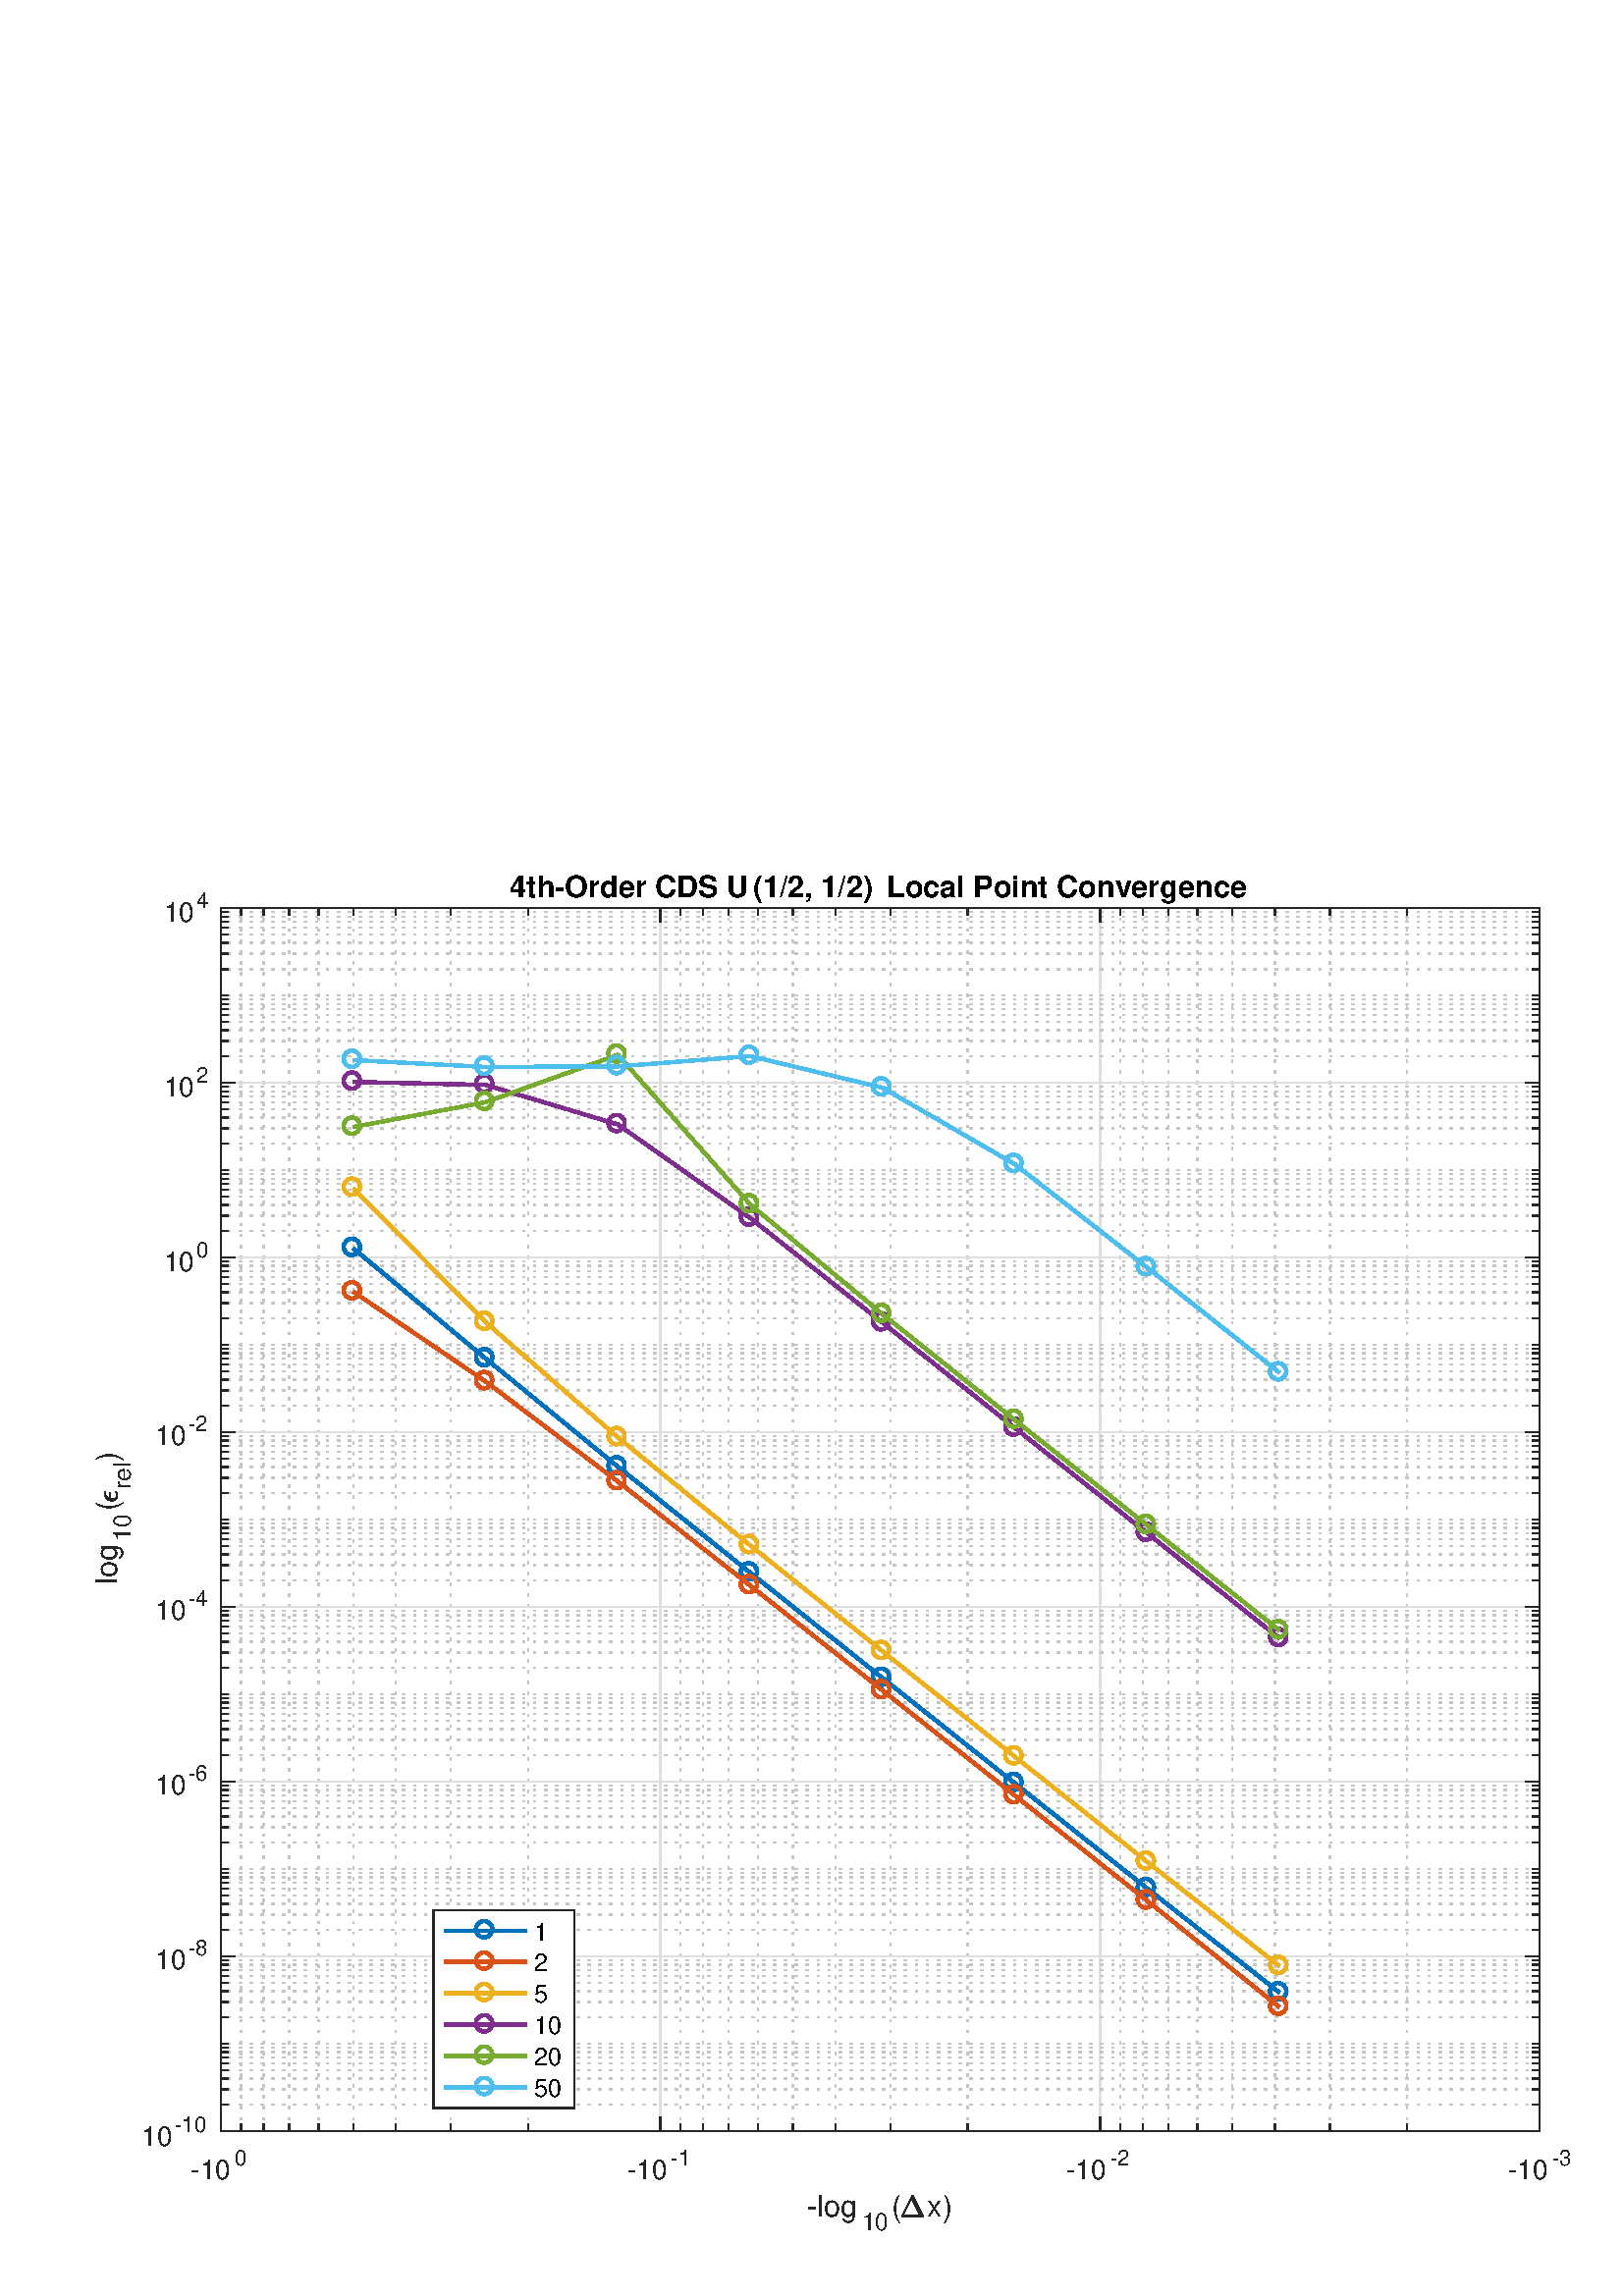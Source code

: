 %!PS-Adobe-3.0 EPSF-3.0
%%Pages: (atend)
%%BoundingBox:    34    23   577   522
%%LanguageLevel: 3
%%EndComments
%%BeginProlog
%%BeginResource: procset (Apache XML Graphics Std ProcSet) 1.2 0
%%Version: 1.2 0
%%Copyright: (Copyright 2001-2003,2010 The Apache Software Foundation. License terms: http://www.apache.org/licenses/LICENSE-2.0)
/bd{bind def}bind def
/ld{load def}bd
/GR/grestore ld
/M/moveto ld
/LJ/setlinejoin ld
/C/curveto ld
/f/fill ld
/LW/setlinewidth ld
/GC/setgray ld
/t/show ld
/N/newpath ld
/CT/concat ld
/cp/closepath ld
/S/stroke ld
/L/lineto ld
/CC/setcmykcolor ld
/A/ashow ld
/GS/gsave ld
/RC/setrgbcolor ld
/RM/rmoveto ld
/ML/setmiterlimit ld
/re {4 2 roll M
1 index 0 rlineto
0 exch rlineto
neg 0 rlineto
cp } bd
/_ctm matrix def
/_tm matrix def
/BT { _ctm currentmatrix pop matrix _tm copy pop 0 0 moveto } bd
/ET { _ctm setmatrix } bd
/iTm { _ctm setmatrix _tm concat } bd
/Tm { _tm astore pop iTm 0 0 moveto } bd
/ux 0.0 def
/uy 0.0 def
/F {
  /Tp exch def
  /Tf exch def
  Tf findfont Tp scalefont setfont
  /cf Tf def  /cs Tp def
} bd
/ULS {currentpoint /uy exch def /ux exch def} bd
/ULE {
  /Tcx currentpoint pop def
  gsave
  newpath
  cf findfont cs scalefont dup
  /FontMatrix get 0 get /Ts exch def /FontInfo get dup
  /UnderlinePosition get Ts mul /To exch def
  /UnderlineThickness get Ts mul /Tt exch def
  ux uy To add moveto  Tcx uy To add lineto
  Tt setlinewidth stroke
  grestore
} bd
/OLE {
  /Tcx currentpoint pop def
  gsave
  newpath
  cf findfont cs scalefont dup
  /FontMatrix get 0 get /Ts exch def /FontInfo get dup
  /UnderlinePosition get Ts mul /To exch def
  /UnderlineThickness get Ts mul /Tt exch def
  ux uy To add cs add moveto Tcx uy To add cs add lineto
  Tt setlinewidth stroke
  grestore
} bd
/SOE {
  /Tcx currentpoint pop def
  gsave
  newpath
  cf findfont cs scalefont dup
  /FontMatrix get 0 get /Ts exch def /FontInfo get dup
  /UnderlinePosition get Ts mul /To exch def
  /UnderlineThickness get Ts mul /Tt exch def
  ux uy To add cs 10 mul 26 idiv add moveto Tcx uy To add cs 10 mul 26 idiv add lineto
  Tt setlinewidth stroke
  grestore
} bd
/QT {
/Y22 exch store
/X22 exch store
/Y21 exch store
/X21 exch store
currentpoint
/Y21 load 2 mul add 3 div exch
/X21 load 2 mul add 3 div exch
/X21 load 2 mul /X22 load add 3 div
/Y21 load 2 mul /Y22 load add 3 div
/X22 load /Y22 load curveto
} bd
/SSPD {
dup length /d exch dict def
{
/v exch def
/k exch def
currentpagedevice k known {
/cpdv currentpagedevice k get def
v cpdv ne {
/upd false def
/nullv v type /nulltype eq def
/nullcpdv cpdv type /nulltype eq def
nullv nullcpdv or
{
/upd true def
} {
/sametype v type cpdv type eq def
sametype {
v type /arraytype eq {
/vlen v length def
/cpdvlen cpdv length def
vlen cpdvlen eq {
0 1 vlen 1 sub {
/i exch def
/obj v i get def
/cpdobj cpdv i get def
obj cpdobj ne {
/upd true def
exit
} if
} for
} {
/upd true def
} ifelse
} {
v type /dicttype eq {
v {
/dv exch def
/dk exch def
/cpddv cpdv dk get def
dv cpddv ne {
/upd true def
exit
} if
} forall
} {
/upd true def
} ifelse
} ifelse
} if
} ifelse
upd true eq {
d k v put
} if
} if
} if
} forall
d length 0 gt {
d setpagedevice
} if
} bd
/RE { % /NewFontName [NewEncodingArray] /FontName RE -
  findfont dup length dict begin
  {
    1 index /FID ne
    {def} {pop pop} ifelse
  } forall
  /Encoding exch def
  /FontName 1 index def
  currentdict definefont pop
  end
} bind def
%%EndResource
%%BeginResource: procset (Apache XML Graphics EPS ProcSet) 1.0 0
%%Version: 1.0 0
%%Copyright: (Copyright 2002-2003 The Apache Software Foundation. License terms: http://www.apache.org/licenses/LICENSE-2.0)
/BeginEPSF { %def
/b4_Inc_state save def         % Save state for cleanup
/dict_count countdictstack def % Count objects on dict stack
/op_count count 1 sub def      % Count objects on operand stack
userdict begin                 % Push userdict on dict stack
/showpage { } def              % Redefine showpage, { } = null proc
0 setgray 0 setlinecap         % Prepare graphics state
1 setlinewidth 0 setlinejoin
10 setmiterlimit [ ] 0 setdash newpath
/languagelevel where           % If level not equal to 1 then
{pop languagelevel             % set strokeadjust and
1 ne                           % overprint to their defaults.
{false setstrokeadjust false setoverprint
} if
} if
} bd
/EndEPSF { %def
count op_count sub {pop} repeat            % Clean up stacks
countdictstack dict_count sub {end} repeat
b4_Inc_state restore
} bd
%%EndResource
%FOPBeginFontDict
%%IncludeResource: font Courier-Bold
%%IncludeResource: font Helvetica
%%IncludeResource: font Courier-BoldOblique
%%IncludeResource: font Courier-Oblique
%%IncludeResource: font Times-Roman
%%IncludeResource: font Helvetica-BoldOblique
%%IncludeResource: font Helvetica-Bold
%%IncludeResource: font Helvetica-Oblique
%%IncludeResource: font Times-BoldItalic
%%IncludeResource: font Courier
%%IncludeResource: font Times-Italic
%%IncludeResource: font Times-Bold
%%IncludeResource: font Symbol
%%IncludeResource: font ZapfDingbats
%FOPEndFontDict
%%BeginResource: encoding WinAnsiEncoding
/WinAnsiEncoding [
/.notdef /.notdef /.notdef /.notdef /.notdef
/.notdef /.notdef /.notdef /.notdef /.notdef
/.notdef /.notdef /.notdef /.notdef /.notdef
/.notdef /.notdef /.notdef /.notdef /.notdef
/.notdef /.notdef /.notdef /.notdef /.notdef
/.notdef /.notdef /.notdef /.notdef /.notdef
/.notdef /.notdef /space /exclam /quotedbl
/numbersign /dollar /percent /ampersand /quotesingle
/parenleft /parenright /asterisk /plus /comma
/hyphen /period /slash /zero /one
/two /three /four /five /six
/seven /eight /nine /colon /semicolon
/less /equal /greater /question /at
/A /B /C /D /E
/F /G /H /I /J
/K /L /M /N /O
/P /Q /R /S /T
/U /V /W /X /Y
/Z /bracketleft /backslash /bracketright /asciicircum
/underscore /quoteleft /a /b /c
/d /e /f /g /h
/i /j /k /l /m
/n /o /p /q /r
/s /t /u /v /w
/x /y /z /braceleft /bar
/braceright /asciitilde /bullet /Euro /bullet
/quotesinglbase /florin /quotedblbase /ellipsis /dagger
/daggerdbl /circumflex /perthousand /Scaron /guilsinglleft
/OE /bullet /Zcaron /bullet /bullet
/quoteleft /quoteright /quotedblleft /quotedblright /bullet
/endash /emdash /asciitilde /trademark /scaron
/guilsinglright /oe /bullet /zcaron /Ydieresis
/space /exclamdown /cent /sterling /currency
/yen /brokenbar /section /dieresis /copyright
/ordfeminine /guillemotleft /logicalnot /sfthyphen /registered
/macron /degree /plusminus /twosuperior /threesuperior
/acute /mu /paragraph /middot /cedilla
/onesuperior /ordmasculine /guillemotright /onequarter /onehalf
/threequarters /questiondown /Agrave /Aacute /Acircumflex
/Atilde /Adieresis /Aring /AE /Ccedilla
/Egrave /Eacute /Ecircumflex /Edieresis /Igrave
/Iacute /Icircumflex /Idieresis /Eth /Ntilde
/Ograve /Oacute /Ocircumflex /Otilde /Odieresis
/multiply /Oslash /Ugrave /Uacute /Ucircumflex
/Udieresis /Yacute /Thorn /germandbls /agrave
/aacute /acircumflex /atilde /adieresis /aring
/ae /ccedilla /egrave /eacute /ecircumflex
/edieresis /igrave /iacute /icircumflex /idieresis
/eth /ntilde /ograve /oacute /ocircumflex
/otilde /odieresis /divide /oslash /ugrave
/uacute /ucircumflex /udieresis /yacute /thorn
/ydieresis
] def
%%EndResource
%FOPBeginFontReencode
/Courier-Bold findfont
dup length dict begin
  {1 index /FID ne {def} {pop pop} ifelse} forall
  /Encoding WinAnsiEncoding def
  currentdict
end
/Courier-Bold exch definefont pop
/Helvetica findfont
dup length dict begin
  {1 index /FID ne {def} {pop pop} ifelse} forall
  /Encoding WinAnsiEncoding def
  currentdict
end
/Helvetica exch definefont pop
/Courier-BoldOblique findfont
dup length dict begin
  {1 index /FID ne {def} {pop pop} ifelse} forall
  /Encoding WinAnsiEncoding def
  currentdict
end
/Courier-BoldOblique exch definefont pop
/Courier-Oblique findfont
dup length dict begin
  {1 index /FID ne {def} {pop pop} ifelse} forall
  /Encoding WinAnsiEncoding def
  currentdict
end
/Courier-Oblique exch definefont pop
/Times-Roman findfont
dup length dict begin
  {1 index /FID ne {def} {pop pop} ifelse} forall
  /Encoding WinAnsiEncoding def
  currentdict
end
/Times-Roman exch definefont pop
/Helvetica-BoldOblique findfont
dup length dict begin
  {1 index /FID ne {def} {pop pop} ifelse} forall
  /Encoding WinAnsiEncoding def
  currentdict
end
/Helvetica-BoldOblique exch definefont pop
/Helvetica-Bold findfont
dup length dict begin
  {1 index /FID ne {def} {pop pop} ifelse} forall
  /Encoding WinAnsiEncoding def
  currentdict
end
/Helvetica-Bold exch definefont pop
/Helvetica-Oblique findfont
dup length dict begin
  {1 index /FID ne {def} {pop pop} ifelse} forall
  /Encoding WinAnsiEncoding def
  currentdict
end
/Helvetica-Oblique exch definefont pop
/Times-BoldItalic findfont
dup length dict begin
  {1 index /FID ne {def} {pop pop} ifelse} forall
  /Encoding WinAnsiEncoding def
  currentdict
end
/Times-BoldItalic exch definefont pop
/Courier findfont
dup length dict begin
  {1 index /FID ne {def} {pop pop} ifelse} forall
  /Encoding WinAnsiEncoding def
  currentdict
end
/Courier exch definefont pop
/Times-Italic findfont
dup length dict begin
  {1 index /FID ne {def} {pop pop} ifelse} forall
  /Encoding WinAnsiEncoding def
  currentdict
end
/Times-Italic exch definefont pop
/Times-Bold findfont
dup length dict begin
  {1 index /FID ne {def} {pop pop} ifelse} forall
  /Encoding WinAnsiEncoding def
  currentdict
end
/Times-Bold exch definefont pop
%FOPEndFontReencode
%%EndProlog
%%Page: 1 1
%%PageBoundingBox: 0 0 624 550
%%BeginPageSetup
[1 0 0 -1 0 550] CT
%%EndPageSetup
GS
1 GC
N
0 0 624 550 re
f
GR
GS
1 GC
N
0 0 624 550 re
f
GR
GS
1 GC
N
81 489.5 M
564.5 489.5 L
564.5 41 L
81 41 L
cp
f
GR
GS
0.775 GC
[1 3] 0 setdash
2 LJ
0.5 LW
N
88.375 489.5 M
88.375 41 L
S
GR
GS
0.775 GC
[1 3] 0 setdash
2 LJ
0.5 LW
N
96.619 489.5 M
96.619 41 L
S
GR
GS
0.775 GC
[1 3] 0 setdash
2 LJ
0.5 LW
N
105.965 489.5 M
105.965 41 L
S
GR
GS
0.775 GC
[1 3] 0 setdash
2 LJ
0.5 LW
N
116.755 489.5 M
116.755 41 L
S
GR
GS
0.775 GC
[1 3] 0 setdash
2 LJ
0.5 LW
N
129.516 489.5 M
129.516 41 L
S
GR
GS
0.775 GC
[1 3] 0 setdash
2 LJ
0.5 LW
N
145.135 489.5 M
145.135 41 L
S
GR
GS
0.775 GC
[1 3] 0 setdash
2 LJ
0.5 LW
N
165.271 489.5 M
165.271 41 L
S
GR
GS
0.775 GC
[1 3] 0 setdash
2 LJ
0.5 LW
N
193.651 489.5 M
193.651 41 L
S
GR
GS
0.775 GC
[1 3] 0 setdash
2 LJ
0.5 LW
N
249.541 489.5 M
249.541 41 L
S
GR
GS
0.775 GC
[1 3] 0 setdash
2 LJ
0.5 LW
N
257.785 489.5 M
257.785 41 L
S
GR
GS
0.775 GC
[1 3] 0 setdash
2 LJ
0.5 LW
N
267.132 489.5 M
267.132 41 L
S
GR
GS
0.775 GC
[1 3] 0 setdash
2 LJ
0.5 LW
N
277.921 489.5 M
277.921 41 L
S
GR
GS
0.775 GC
[1 3] 0 setdash
2 LJ
0.5 LW
N
290.683 489.5 M
290.683 41 L
S
GR
GS
0.775 GC
[1 3] 0 setdash
2 LJ
0.5 LW
N
306.301 489.5 M
306.301 41 L
S
GR
GS
0.775 GC
[1 3] 0 setdash
2 LJ
0.5 LW
N
326.437 489.5 M
326.437 41 L
S
GR
GS
0.775 GC
[1 3] 0 setdash
2 LJ
0.5 LW
N
354.817 489.5 M
354.817 41 L
S
GR
GS
0.775 GC
[1 3] 0 setdash
2 LJ
0.5 LW
N
410.708 489.5 M
410.708 41 L
S
GR
GS
0.775 GC
[1 3] 0 setdash
2 LJ
0.5 LW
N
418.952 489.5 M
418.952 41 L
S
GR
GS
0.775 GC
[1 3] 0 setdash
2 LJ
0.5 LW
N
428.298 489.5 M
428.298 41 L
S
GR
GS
0.775 GC
[1 3] 0 setdash
2 LJ
0.5 LW
N
439.088 489.5 M
439.088 41 L
S
GR
GS
0.775 GC
[1 3] 0 setdash
2 LJ
0.5 LW
N
451.849 489.5 M
451.849 41 L
S
GR
GS
0.775 GC
[1 3] 0 setdash
2 LJ
0.5 LW
N
467.468 489.5 M
467.468 41 L
S
GR
GS
0.775 GC
[1 3] 0 setdash
2 LJ
0.5 LW
N
487.604 489.5 M
487.604 41 L
S
GR
GS
0.775 GC
[1 3] 0 setdash
2 LJ
0.5 LW
N
515.984 489.5 M
515.984 41 L
S
GR
GS
0.873 GC
1 LJ
0.5 LW
N
81 489.5 M
81 41 L
S
GR
GS
0.873 GC
1 LJ
0.5 LW
N
242.167 489.5 M
242.167 41 L
S
GR
GS
0.873 GC
1 LJ
0.5 LW
N
403.333 489.5 M
403.333 41 L
S
GR
GS
0.873 GC
1 LJ
0.5 LW
N
564.5 489.5 M
564.5 41 L
S
GR
GS
0.775 GC
[1 3] 0 setdash
2 LJ
0.5 LW
N
564.5 479.856 M
81 479.856 L
S
GR
GS
0.775 GC
[1 3] 0 setdash
2 LJ
0.5 LW
N
564.5 474.215 M
81 474.215 L
S
GR
GS
0.775 GC
[1 3] 0 setdash
2 LJ
0.5 LW
N
564.5 470.213 M
81 470.213 L
S
GR
GS
0.775 GC
[1 3] 0 setdash
2 LJ
0.5 LW
N
564.5 467.108 M
81 467.108 L
S
GR
GS
0.775 GC
[1 3] 0 setdash
2 LJ
0.5 LW
N
564.5 464.571 M
81 464.571 L
S
GR
GS
0.775 GC
[1 3] 0 setdash
2 LJ
0.5 LW
N
564.5 462.427 M
81 462.427 L
S
GR
GS
0.775 GC
[1 3] 0 setdash
2 LJ
0.5 LW
N
564.5 460.569 M
81 460.569 L
S
GR
GS
0.775 GC
[1 3] 0 setdash
2 LJ
0.5 LW
N
564.5 458.93 M
81 458.93 L
S
GR
GS
0.775 GC
[1 3] 0 setdash
2 LJ
0.5 LW
N
564.5 457.464 M
81 457.464 L
S
GR
GS
0.775 GC
[1 3] 0 setdash
2 LJ
0.5 LW
N
564.5 447.821 M
81 447.821 L
S
GR
GS
0.775 GC
[1 3] 0 setdash
2 LJ
0.5 LW
N
564.5 442.179 M
81 442.179 L
S
GR
GS
0.775 GC
[1 3] 0 setdash
2 LJ
0.5 LW
N
564.5 438.177 M
81 438.177 L
S
GR
GS
0.775 GC
[1 3] 0 setdash
2 LJ
0.5 LW
N
564.5 435.072 M
81 435.072 L
S
GR
GS
0.775 GC
[1 3] 0 setdash
2 LJ
0.5 LW
N
564.5 432.536 M
81 432.536 L
S
GR
GS
0.775 GC
[1 3] 0 setdash
2 LJ
0.5 LW
N
564.5 430.391 M
81 430.391 L
S
GR
GS
0.775 GC
[1 3] 0 setdash
2 LJ
0.5 LW
N
564.5 428.533 M
81 428.533 L
S
GR
GS
0.775 GC
[1 3] 0 setdash
2 LJ
0.5 LW
N
564.5 426.894 M
81 426.894 L
S
GR
GS
0.775 GC
[1 3] 0 setdash
2 LJ
0.5 LW
N
564.5 415.785 M
81 415.785 L
S
GR
GS
0.775 GC
[1 3] 0 setdash
2 LJ
0.5 LW
N
564.5 410.144 M
81 410.144 L
S
GR
GS
0.775 GC
[1 3] 0 setdash
2 LJ
0.5 LW
N
564.5 406.141 M
81 406.141 L
S
GR
GS
0.775 GC
[1 3] 0 setdash
2 LJ
0.5 LW
N
564.5 403.037 M
81 403.037 L
S
GR
GS
0.775 GC
[1 3] 0 setdash
2 LJ
0.5 LW
N
564.5 400.5 M
81 400.5 L
S
GR
GS
0.775 GC
[1 3] 0 setdash
2 LJ
0.5 LW
N
564.5 398.355 M
81 398.355 L
S
GR
GS
0.775 GC
[1 3] 0 setdash
2 LJ
0.5 LW
N
564.5 396.497 M
81 396.497 L
S
GR
GS
0.775 GC
[1 3] 0 setdash
2 LJ
0.5 LW
N
564.5 394.859 M
81 394.859 L
S
GR
GS
0.775 GC
[1 3] 0 setdash
2 LJ
0.5 LW
N
564.5 393.393 M
81 393.393 L
S
GR
GS
0.775 GC
[1 3] 0 setdash
2 LJ
0.5 LW
N
564.5 383.749 M
81 383.749 L
S
GR
GS
0.775 GC
[1 3] 0 setdash
2 LJ
0.5 LW
N
564.5 378.108 M
81 378.108 L
S
GR
GS
0.775 GC
[1 3] 0 setdash
2 LJ
0.5 LW
N
564.5 374.105 M
81 374.105 L
S
GR
GS
0.775 GC
[1 3] 0 setdash
2 LJ
0.5 LW
N
564.5 371.001 M
81 371.001 L
S
GR
GS
0.775 GC
[1 3] 0 setdash
2 LJ
0.5 LW
N
564.5 368.464 M
81 368.464 L
S
GR
GS
0.775 GC
[1 3] 0 setdash
2 LJ
0.5 LW
N
564.5 366.32 M
81 366.32 L
S
GR
GS
0.775 GC
[1 3] 0 setdash
2 LJ
0.5 LW
N
564.5 364.462 M
81 364.462 L
S
GR
GS
0.775 GC
[1 3] 0 setdash
2 LJ
0.5 LW
N
564.5 362.823 M
81 362.823 L
S
GR
GS
0.775 GC
[1 3] 0 setdash
2 LJ
0.5 LW
N
564.5 351.713 M
81 351.713 L
S
GR
GS
0.775 GC
[1 3] 0 setdash
2 LJ
0.5 LW
N
564.5 346.072 M
81 346.072 L
S
GR
GS
0.775 GC
[1 3] 0 setdash
2 LJ
0.5 LW
N
564.5 342.07 M
81 342.07 L
S
GR
GS
0.775 GC
[1 3] 0 setdash
2 LJ
0.5 LW
N
564.5 338.965 M
81 338.965 L
S
GR
GS
0.775 GC
[1 3] 0 setdash
2 LJ
0.5 LW
N
564.5 336.428 M
81 336.428 L
S
GR
GS
0.775 GC
[1 3] 0 setdash
2 LJ
0.5 LW
N
564.5 334.284 M
81 334.284 L
S
GR
GS
0.775 GC
[1 3] 0 setdash
2 LJ
0.5 LW
N
564.5 332.426 M
81 332.426 L
S
GR
GS
0.775 GC
[1 3] 0 setdash
2 LJ
0.5 LW
N
564.5 330.787 M
81 330.787 L
S
GR
GS
0.775 GC
[1 3] 0 setdash
2 LJ
0.5 LW
N
564.5 329.321 M
81 329.321 L
S
GR
GS
0.775 GC
[1 3] 0 setdash
2 LJ
0.5 LW
N
564.5 319.678 M
81 319.678 L
S
GR
GS
0.775 GC
[1 3] 0 setdash
2 LJ
0.5 LW
N
564.5 314.036 M
81 314.036 L
S
GR
GS
0.775 GC
[1 3] 0 setdash
2 LJ
0.5 LW
N
564.5 310.034 M
81 310.034 L
S
GR
GS
0.775 GC
[1 3] 0 setdash
2 LJ
0.5 LW
N
564.5 306.929 M
81 306.929 L
S
GR
GS
0.775 GC
[1 3] 0 setdash
2 LJ
0.5 LW
N
564.5 304.393 M
81 304.393 L
S
GR
GS
0.775 GC
[1 3] 0 setdash
2 LJ
0.5 LW
N
564.5 302.248 M
81 302.248 L
S
GR
GS
0.775 GC
[1 3] 0 setdash
2 LJ
0.5 LW
N
564.5 300.39 M
81 300.39 L
S
GR
GS
0.775 GC
[1 3] 0 setdash
2 LJ
0.5 LW
N
564.5 298.752 M
81 298.752 L
S
GR
GS
0.775 GC
[1 3] 0 setdash
2 LJ
0.5 LW
N
564.5 297.286 M
81 297.286 L
S
GR
GS
0.775 GC
[1 3] 0 setdash
2 LJ
0.5 LW
N
564.5 287.642 M
81 287.642 L
S
GR
GS
0.775 GC
[1 3] 0 setdash
2 LJ
0.5 LW
N
564.5 282.001 M
81 282.001 L
S
GR
GS
0.775 GC
[1 3] 0 setdash
2 LJ
0.5 LW
N
564.5 277.998 M
81 277.998 L
S
GR
GS
0.775 GC
[1 3] 0 setdash
2 LJ
0.5 LW
N
564.5 274.894 M
81 274.894 L
S
GR
GS
0.775 GC
[1 3] 0 setdash
2 LJ
0.5 LW
N
564.5 272.357 M
81 272.357 L
S
GR
GS
0.775 GC
[1 3] 0 setdash
2 LJ
0.5 LW
N
564.5 270.212 M
81 270.212 L
S
GR
GS
0.775 GC
[1 3] 0 setdash
2 LJ
0.5 LW
N
564.5 268.355 M
81 268.355 L
S
GR
GS
0.775 GC
[1 3] 0 setdash
2 LJ
0.5 LW
N
564.5 266.716 M
81 266.716 L
S
GR
GS
0.775 GC
[1 3] 0 setdash
2 LJ
0.5 LW
N
564.5 265.25 M
81 265.25 L
S
GR
GS
0.775 GC
[1 3] 0 setdash
2 LJ
0.5 LW
N
564.5 255.606 M
81 255.606 L
S
GR
GS
0.775 GC
[1 3] 0 setdash
2 LJ
0.5 LW
N
564.5 249.965 M
81 249.965 L
S
GR
GS
0.775 GC
[1 3] 0 setdash
2 LJ
0.5 LW
N
564.5 245.963 M
81 245.963 L
S
GR
GS
0.775 GC
[1 3] 0 setdash
2 LJ
0.5 LW
N
564.5 242.858 M
81 242.858 L
S
GR
GS
0.775 GC
[1 3] 0 setdash
2 LJ
0.5 LW
N
564.5 240.321 M
81 240.321 L
S
GR
GS
0.775 GC
[1 3] 0 setdash
2 LJ
0.5 LW
N
564.5 238.177 M
81 238.177 L
S
GR
GS
0.775 GC
[1 3] 0 setdash
2 LJ
0.5 LW
N
564.5 236.319 M
81 236.319 L
S
GR
GS
0.775 GC
[1 3] 0 setdash
2 LJ
0.5 LW
N
564.5 234.68 M
81 234.68 L
S
GR
GS
0.775 GC
[1 3] 0 setdash
2 LJ
0.5 LW
N
564.5 223.571 M
81 223.571 L
S
GR
GS
0.775 GC
[1 3] 0 setdash
2 LJ
0.5 LW
N
564.5 217.929 M
81 217.929 L
S
GR
GS
0.775 GC
[1 3] 0 setdash
2 LJ
0.5 LW
N
564.5 213.927 M
81 213.927 L
S
GR
GS
0.775 GC
[1 3] 0 setdash
2 LJ
0.5 LW
N
564.5 210.822 M
81 210.822 L
S
GR
GS
0.775 GC
[1 3] 0 setdash
2 LJ
0.5 LW
N
564.5 208.286 M
81 208.286 L
S
GR
GS
0.775 GC
[1 3] 0 setdash
2 LJ
0.5 LW
N
564.5 206.141 M
81 206.141 L
S
GR
GS
0.775 GC
[1 3] 0 setdash
2 LJ
0.5 LW
N
564.5 204.283 M
81 204.283 L
S
GR
GS
0.775 GC
[1 3] 0 setdash
2 LJ
0.5 LW
N
564.5 202.644 M
81 202.644 L
S
GR
GS
0.775 GC
[1 3] 0 setdash
2 LJ
0.5 LW
N
564.5 201.179 M
81 201.179 L
S
GR
GS
0.775 GC
[1 3] 0 setdash
2 LJ
0.5 LW
N
564.5 191.535 M
81 191.535 L
S
GR
GS
0.775 GC
[1 3] 0 setdash
2 LJ
0.5 LW
N
564.5 185.894 M
81 185.894 L
S
GR
GS
0.775 GC
[1 3] 0 setdash
2 LJ
0.5 LW
N
564.5 181.891 M
81 181.891 L
S
GR
GS
0.775 GC
[1 3] 0 setdash
2 LJ
0.5 LW
N
564.5 178.787 M
81 178.787 L
S
GR
GS
0.775 GC
[1 3] 0 setdash
2 LJ
0.5 LW
N
564.5 176.25 M
81 176.25 L
S
GR
GS
0.775 GC
[1 3] 0 setdash
2 LJ
0.5 LW
N
564.5 174.105 M
81 174.105 L
S
GR
GS
0.775 GC
[1 3] 0 setdash
2 LJ
0.5 LW
N
564.5 172.247 M
81 172.247 L
S
GR
GS
0.775 GC
[1 3] 0 setdash
2 LJ
0.5 LW
N
564.5 170.609 M
81 170.609 L
S
GR
GS
0.775 GC
[1 3] 0 setdash
2 LJ
0.5 LW
N
564.5 159.499 M
81 159.499 L
S
GR
GS
0.775 GC
[1 3] 0 setdash
2 LJ
0.5 LW
N
564.5 153.858 M
81 153.858 L
S
GR
GS
0.775 GC
[1 3] 0 setdash
2 LJ
0.5 LW
N
564.5 149.855 M
81 149.855 L
S
GR
GS
0.775 GC
[1 3] 0 setdash
2 LJ
0.5 LW
N
564.5 146.751 M
81 146.751 L
S
GR
GS
0.775 GC
[1 3] 0 setdash
2 LJ
0.5 LW
N
564.5 144.214 M
81 144.214 L
S
GR
GS
0.775 GC
[1 3] 0 setdash
2 LJ
0.5 LW
N
564.5 142.07 M
81 142.07 L
S
GR
GS
0.775 GC
[1 3] 0 setdash
2 LJ
0.5 LW
N
564.5 140.212 M
81 140.212 L
S
GR
GS
0.775 GC
[1 3] 0 setdash
2 LJ
0.5 LW
N
564.5 138.573 M
81 138.573 L
S
GR
GS
0.775 GC
[1 3] 0 setdash
2 LJ
0.5 LW
N
564.5 137.107 M
81 137.107 L
S
GR
GS
0.775 GC
[1 3] 0 setdash
2 LJ
0.5 LW
N
564.5 127.463 M
81 127.463 L
S
GR
GS
0.775 GC
[1 3] 0 setdash
2 LJ
0.5 LW
N
564.5 121.822 M
81 121.822 L
S
GR
GS
0.775 GC
[1 3] 0 setdash
2 LJ
0.5 LW
N
564.5 117.82 M
81 117.82 L
S
GR
GS
0.775 GC
[1 3] 0 setdash
2 LJ
0.5 LW
N
564.5 114.715 M
81 114.715 L
S
GR
GS
0.775 GC
[1 3] 0 setdash
2 LJ
0.5 LW
N
564.5 112.179 M
81 112.179 L
S
GR
GS
0.775 GC
[1 3] 0 setdash
2 LJ
0.5 LW
N
564.5 110.034 M
81 110.034 L
S
GR
GS
0.775 GC
[1 3] 0 setdash
2 LJ
0.5 LW
N
564.5 108.176 M
81 108.176 L
S
GR
GS
0.775 GC
[1 3] 0 setdash
2 LJ
0.5 LW
N
564.5 106.537 M
81 106.537 L
S
GR
GS
0.775 GC
[1 3] 0 setdash
2 LJ
0.5 LW
N
564.5 95.428 M
81 95.428 L
S
GR
GS
0.775 GC
[1 3] 0 setdash
2 LJ
0.5 LW
N
564.5 89.787 M
81 89.787 L
S
GR
GS
0.775 GC
[1 3] 0 setdash
2 LJ
0.5 LW
N
564.5 85.784 M
81 85.784 L
S
GR
GS
0.775 GC
[1 3] 0 setdash
2 LJ
0.5 LW
N
564.5 82.679 M
81 82.679 L
S
GR
GS
0.775 GC
[1 3] 0 setdash
2 LJ
0.5 LW
N
564.5 80.143 M
81 80.143 L
S
GR
GS
0.775 GC
[1 3] 0 setdash
2 LJ
0.5 LW
N
564.5 77.998 M
81 77.998 L
S
GR
GS
0.775 GC
[1 3] 0 setdash
2 LJ
0.5 LW
N
564.5 76.14 M
81 76.14 L
S
GR
GS
0.775 GC
[1 3] 0 setdash
2 LJ
0.5 LW
N
564.5 74.502 M
81 74.502 L
S
GR
GS
0.775 GC
[1 3] 0 setdash
2 LJ
0.5 LW
N
564.5 73.036 M
81 73.036 L
S
GR
GS
0.775 GC
[1 3] 0 setdash
2 LJ
0.5 LW
N
564.5 63.392 M
81 63.392 L
S
GR
GS
0.775 GC
[1 3] 0 setdash
2 LJ
0.5 LW
N
564.5 57.751 M
81 57.751 L
S
GR
GS
0.775 GC
[1 3] 0 setdash
2 LJ
0.5 LW
N
564.5 53.748 M
81 53.748 L
S
GR
GS
0.775 GC
[1 3] 0 setdash
2 LJ
0.5 LW
N
564.5 50.644 M
81 50.644 L
S
GR
GS
0.775 GC
[1 3] 0 setdash
2 LJ
0.5 LW
N
564.5 48.107 M
81 48.107 L
S
GR
GS
0.775 GC
[1 3] 0 setdash
2 LJ
0.5 LW
N
564.5 45.962 M
81 45.962 L
S
GR
GS
0.775 GC
[1 3] 0 setdash
2 LJ
0.5 LW
N
564.5 44.105 M
81 44.105 L
S
GR
GS
0.775 GC
[1 3] 0 setdash
2 LJ
0.5 LW
N
564.5 42.466 M
81 42.466 L
S
GR
GS
0.873 GC
1 LJ
0.5 LW
N
564.5 489.5 M
81 489.5 L
S
GR
GS
0.873 GC
1 LJ
0.5 LW
N
564.5 425.429 M
81 425.429 L
S
GR
GS
0.873 GC
1 LJ
0.5 LW
N
564.5 361.357 M
81 361.357 L
S
GR
GS
0.873 GC
1 LJ
0.5 LW
N
564.5 297.286 M
81 297.286 L
S
GR
GS
0.873 GC
1 LJ
0.5 LW
N
564.5 233.214 M
81 233.214 L
S
GR
GS
0.873 GC
1 LJ
0.5 LW
N
564.5 169.143 M
81 169.143 L
S
GR
GS
0.873 GC
1 LJ
0.5 LW
N
564.5 105.071 M
81 105.071 L
S
GR
GS
0.873 GC
1 LJ
0.5 LW
N
564.5 41 M
81 41 L
S
GR
GS
0.149 GC
2 setlinecap
1 LJ
0.5 LW
N
81 489.5 M
564.5 489.5 L
S
GR
GS
0.149 GC
2 setlinecap
1 LJ
0.5 LW
N
81 41 M
564.5 41 L
S
GR
GS
0.149 GC
2 setlinecap
1 LJ
0.5 LW
N
81 489.5 M
81 484.665 L
S
GR
GS
0.149 GC
2 setlinecap
1 LJ
0.5 LW
N
242.167 489.5 M
242.167 484.665 L
S
GR
GS
0.149 GC
2 setlinecap
1 LJ
0.5 LW
N
403.333 489.5 M
403.333 484.665 L
S
GR
GS
0.149 GC
2 setlinecap
1 LJ
0.5 LW
N
564.5 489.5 M
564.5 484.665 L
S
GR
GS
0.149 GC
2 setlinecap
1 LJ
0.5 LW
N
81 41 M
81 45.835 L
S
GR
GS
0.149 GC
2 setlinecap
1 LJ
0.5 LW
N
242.167 41 M
242.167 45.835 L
S
GR
GS
0.149 GC
2 setlinecap
1 LJ
0.5 LW
N
403.333 41 M
403.333 45.835 L
S
GR
GS
0.149 GC
2 setlinecap
1 LJ
0.5 LW
N
564.5 41 M
564.5 45.835 L
S
GR
GS
0.149 GC
2 setlinecap
1 LJ
0.5 LW
N
81 489.5 M
81 487.082 L
S
GR
GS
0.149 GC
2 setlinecap
1 LJ
0.5 LW
N
88.375 489.5 M
88.375 487.082 L
S
GR
GS
0.149 GC
2 setlinecap
1 LJ
0.5 LW
N
96.619 489.5 M
96.619 487.082 L
S
GR
GS
0.149 GC
2 setlinecap
1 LJ
0.5 LW
N
105.965 489.5 M
105.965 487.082 L
S
GR
GS
0.149 GC
2 setlinecap
1 LJ
0.5 LW
N
116.755 489.5 M
116.755 487.082 L
S
GR
GS
0.149 GC
2 setlinecap
1 LJ
0.5 LW
N
129.516 489.5 M
129.516 487.082 L
S
GR
GS
0.149 GC
2 setlinecap
1 LJ
0.5 LW
N
145.135 489.5 M
145.135 487.082 L
S
GR
GS
0.149 GC
2 setlinecap
1 LJ
0.5 LW
N
165.271 489.5 M
165.271 487.082 L
S
GR
GS
0.149 GC
2 setlinecap
1 LJ
0.5 LW
N
193.651 489.5 M
193.651 487.082 L
S
GR
GS
0.149 GC
2 setlinecap
1 LJ
0.5 LW
N
242.167 489.5 M
242.167 487.082 L
S
GR
GS
0.149 GC
2 setlinecap
1 LJ
0.5 LW
N
249.541 489.5 M
249.541 487.082 L
S
GR
GS
0.149 GC
2 setlinecap
1 LJ
0.5 LW
N
257.785 489.5 M
257.785 487.082 L
S
GR
GS
0.149 GC
2 setlinecap
1 LJ
0.5 LW
N
267.132 489.5 M
267.132 487.082 L
S
GR
GS
0.149 GC
2 setlinecap
1 LJ
0.5 LW
N
277.921 489.5 M
277.921 487.082 L
S
GR
GS
0.149 GC
2 setlinecap
1 LJ
0.5 LW
N
290.683 489.5 M
290.683 487.082 L
S
GR
GS
0.149 GC
2 setlinecap
1 LJ
0.5 LW
N
306.301 489.5 M
306.301 487.082 L
S
GR
GS
0.149 GC
2 setlinecap
1 LJ
0.5 LW
N
326.437 489.5 M
326.437 487.082 L
S
GR
GS
0.149 GC
2 setlinecap
1 LJ
0.5 LW
N
354.817 489.5 M
354.817 487.082 L
S
GR
GS
0.149 GC
2 setlinecap
1 LJ
0.5 LW
N
403.333 489.5 M
403.333 487.082 L
S
GR
GS
0.149 GC
2 setlinecap
1 LJ
0.5 LW
N
410.708 489.5 M
410.708 487.082 L
S
GR
GS
0.149 GC
2 setlinecap
1 LJ
0.5 LW
N
418.952 489.5 M
418.952 487.082 L
S
GR
GS
0.149 GC
2 setlinecap
1 LJ
0.5 LW
N
428.298 489.5 M
428.298 487.082 L
S
GR
GS
0.149 GC
2 setlinecap
1 LJ
0.5 LW
N
439.088 489.5 M
439.088 487.082 L
S
GR
GS
0.149 GC
2 setlinecap
1 LJ
0.5 LW
N
451.849 489.5 M
451.849 487.082 L
S
GR
GS
0.149 GC
2 setlinecap
1 LJ
0.5 LW
N
467.468 489.5 M
467.468 487.082 L
S
GR
GS
0.149 GC
2 setlinecap
1 LJ
0.5 LW
N
487.604 489.5 M
487.604 487.082 L
S
GR
GS
0.149 GC
2 setlinecap
1 LJ
0.5 LW
N
515.984 489.5 M
515.984 487.082 L
S
GR
GS
0.149 GC
2 setlinecap
1 LJ
0.5 LW
N
564.5 489.5 M
564.5 487.082 L
S
GR
GS
0.149 GC
2 setlinecap
1 LJ
0.5 LW
N
81 41 M
81 43.417 L
S
GR
GS
0.149 GC
2 setlinecap
1 LJ
0.5 LW
N
88.375 41 M
88.375 43.417 L
S
GR
GS
0.149 GC
2 setlinecap
1 LJ
0.5 LW
N
96.619 41 M
96.619 43.417 L
S
GR
GS
0.149 GC
2 setlinecap
1 LJ
0.5 LW
N
105.965 41 M
105.965 43.417 L
S
GR
GS
0.149 GC
2 setlinecap
1 LJ
0.5 LW
N
116.755 41 M
116.755 43.417 L
S
GR
GS
0.149 GC
2 setlinecap
1 LJ
0.5 LW
N
129.516 41 M
129.516 43.417 L
S
GR
GS
0.149 GC
2 setlinecap
1 LJ
0.5 LW
N
145.135 41 M
145.135 43.417 L
S
GR
GS
0.149 GC
2 setlinecap
1 LJ
0.5 LW
N
165.271 41 M
165.271 43.417 L
S
GR
GS
0.149 GC
2 setlinecap
1 LJ
0.5 LW
N
193.651 41 M
193.651 43.417 L
S
GR
GS
0.149 GC
2 setlinecap
1 LJ
0.5 LW
N
242.167 41 M
242.167 43.417 L
S
GR
GS
0.149 GC
2 setlinecap
1 LJ
0.5 LW
N
249.541 41 M
249.541 43.417 L
S
GR
GS
0.149 GC
2 setlinecap
1 LJ
0.5 LW
N
257.785 41 M
257.785 43.417 L
S
GR
GS
0.149 GC
2 setlinecap
1 LJ
0.5 LW
N
267.132 41 M
267.132 43.417 L
S
GR
GS
0.149 GC
2 setlinecap
1 LJ
0.5 LW
N
277.921 41 M
277.921 43.417 L
S
GR
GS
0.149 GC
2 setlinecap
1 LJ
0.5 LW
N
290.683 41 M
290.683 43.417 L
S
GR
GS
0.149 GC
2 setlinecap
1 LJ
0.5 LW
N
306.301 41 M
306.301 43.417 L
S
GR
GS
0.149 GC
2 setlinecap
1 LJ
0.5 LW
N
326.437 41 M
326.437 43.417 L
S
GR
GS
0.149 GC
2 setlinecap
1 LJ
0.5 LW
N
354.817 41 M
354.817 43.417 L
S
GR
GS
0.149 GC
2 setlinecap
1 LJ
0.5 LW
N
403.333 41 M
403.333 43.417 L
S
GR
GS
0.149 GC
2 setlinecap
1 LJ
0.5 LW
N
410.708 41 M
410.708 43.417 L
S
GR
GS
0.149 GC
2 setlinecap
1 LJ
0.5 LW
N
418.952 41 M
418.952 43.417 L
S
GR
GS
0.149 GC
2 setlinecap
1 LJ
0.5 LW
N
428.298 41 M
428.298 43.417 L
S
GR
GS
0.149 GC
2 setlinecap
1 LJ
0.5 LW
N
439.088 41 M
439.088 43.417 L
S
GR
GS
0.149 GC
2 setlinecap
1 LJ
0.5 LW
N
451.849 41 M
451.849 43.417 L
S
GR
GS
0.149 GC
2 setlinecap
1 LJ
0.5 LW
N
467.468 41 M
467.468 43.417 L
S
GR
GS
0.149 GC
2 setlinecap
1 LJ
0.5 LW
N
487.604 41 M
487.604 43.417 L
S
GR
GS
0.149 GC
2 setlinecap
1 LJ
0.5 LW
N
515.984 41 M
515.984 43.417 L
S
GR
GS
0.149 GC
2 setlinecap
1 LJ
0.5 LW
N
564.5 41 M
564.5 43.417 L
S
GR
GS
[1 0 0 1 70 507] CT
0.149 GC
/Helvetica 10 F
GS
[1 0 0 1 0 0] CT
0 0 moveto 
1 -1 scale
(-10) t 
GR
GR
GS
[1 0 0 1 86 502] CT
0.149 GC
/Helvetica 8 F
GS
[1 0 0 1 0 0] CT
0 0 moveto 
1 -1 scale
(0) t 
GR
GR
GS
[1 0 0 1 230 507] CT
0.149 GC
/Helvetica 10 F
GS
[1 0 0 1 0 0] CT
0 0 moveto 
1 -1 scale
(-10) t 
GR
GR
GS
[1 0 0 1 246 502] CT
0.149 GC
/Helvetica 8 F
GS
[1 0 0 1 0 0] CT
0 0 moveto 
1 -1 scale
(-1) t 
GR
GR
GS
[1 0 0 1 391 507] CT
0.149 GC
/Helvetica 10 F
GS
[1 0 0 1 0 0] CT
0 0 moveto 
1 -1 scale
(-10) t 
GR
GR
GS
[1 0 0 1 407 502] CT
0.149 GC
/Helvetica 8 F
GS
[1 0 0 1 0 0] CT
0 0 moveto 
1 -1 scale
(-2) t 
GR
GR
GS
[1 0 0 1 553 507] CT
0.149 GC
/Helvetica 10 F
GS
[1 0 0 1 0 0] CT
0 0 moveto 
1 -1 scale
(-10) t 
GR
GR
GS
[1 0 0 1 569 502] CT
0.149 GC
/Helvetica 8 F
GS
[1 0 0 1 0 0] CT
0 0 moveto 
1 -1 scale
(-3) t 
GR
GR
GS
[1 0 0 1 296 521] CT
0.149 GC
/Helvetica 11 F
GS
[1 0 0 1 0 0] CT
0 0 moveto 
1 -1 scale
(-log) t 
GR
GR
GS
[1 0 0 1 316 526] CT
0.149 GC
/Helvetica 8.8 F
GS
[1 0 0 1 0 0] CT
0 0 moveto 
1 -1 scale
(10) t 
GR
GR
GS
[1 0 0 1 327 521] CT
0.149 GC
/Helvetica 11 F
GS
[1 0 0 1 0 0] CT
0 0 moveto 
1 -1 scale
(\() t 
GR
GR
GS
[1 0 0 1 330 521] CT
0.149 GC
N
0.594 0 M
0.5 0 0.5 -0.094 QT
0.516 -0.094 0.516 -0.102 QT
0.516 -0.109 0.516 -0.125 QT
4.297 -7.75 L
4.344 -7.875 4.5 -7.875 QT
4.656 -7.875 L
4.797 -7.875 4.844 -7.75 QT
8.641 -0.125 L
8.641 -0.109 8.641 -0.102 QT
8.641 -0.094 8.641 -0.094 QT
8.641 0 8.563 0 QT
0.594 0 L
cp
1.328 -0.875 M
7.109 -0.875 L
4.219 -6.719 L
1.328 -0.875 L
cp
f
GR
GS
[1 0 0 1 340 521] CT
0.149 GC
/Helvetica 11 F
GS
[1 0 0 1 0 0] CT
0 0 moveto 
1 -1 scale
(x\)) t 
GR
GR
GS
0.149 GC
2 setlinecap
1 LJ
0.5 LW
N
81 489.5 M
81 41 L
S
GR
GS
0.149 GC
2 setlinecap
1 LJ
0.5 LW
N
564.5 489.5 M
564.5 41 L
S
GR
GS
0.149 GC
2 setlinecap
1 LJ
0.5 LW
N
81 489.5 M
85.835 489.5 L
S
GR
GS
0.149 GC
2 setlinecap
1 LJ
0.5 LW
N
81 425.429 M
85.835 425.429 L
S
GR
GS
0.149 GC
2 setlinecap
1 LJ
0.5 LW
N
81 361.357 M
85.835 361.357 L
S
GR
GS
0.149 GC
2 setlinecap
1 LJ
0.5 LW
N
81 297.286 M
85.835 297.286 L
S
GR
GS
0.149 GC
2 setlinecap
1 LJ
0.5 LW
N
81 233.214 M
85.835 233.214 L
S
GR
GS
0.149 GC
2 setlinecap
1 LJ
0.5 LW
N
81 169.143 M
85.835 169.143 L
S
GR
GS
0.149 GC
2 setlinecap
1 LJ
0.5 LW
N
81 105.071 M
85.835 105.071 L
S
GR
GS
0.149 GC
2 setlinecap
1 LJ
0.5 LW
N
81 41 M
85.835 41 L
S
GR
GS
0.149 GC
2 setlinecap
1 LJ
0.5 LW
N
564.5 489.5 M
559.665 489.5 L
S
GR
GS
0.149 GC
2 setlinecap
1 LJ
0.5 LW
N
564.5 425.429 M
559.665 425.429 L
S
GR
GS
0.149 GC
2 setlinecap
1 LJ
0.5 LW
N
564.5 361.357 M
559.665 361.357 L
S
GR
GS
0.149 GC
2 setlinecap
1 LJ
0.5 LW
N
564.5 297.286 M
559.665 297.286 L
S
GR
GS
0.149 GC
2 setlinecap
1 LJ
0.5 LW
N
564.5 233.214 M
559.665 233.214 L
S
GR
GS
0.149 GC
2 setlinecap
1 LJ
0.5 LW
N
564.5 169.143 M
559.665 169.143 L
S
GR
GS
0.149 GC
2 setlinecap
1 LJ
0.5 LW
N
564.5 105.071 M
559.665 105.071 L
S
GR
GS
0.149 GC
2 setlinecap
1 LJ
0.5 LW
N
564.5 41 M
559.665 41 L
S
GR
GS
0.149 GC
2 setlinecap
1 LJ
0.5 LW
N
81 489.5 M
83.418 489.5 L
S
GR
GS
0.149 GC
2 setlinecap
1 LJ
0.5 LW
N
81 479.856 M
83.418 479.856 L
S
GR
GS
0.149 GC
2 setlinecap
1 LJ
0.5 LW
N
81 474.215 M
83.418 474.215 L
S
GR
GS
0.149 GC
2 setlinecap
1 LJ
0.5 LW
N
81 470.213 M
83.418 470.213 L
S
GR
GS
0.149 GC
2 setlinecap
1 LJ
0.5 LW
N
81 467.108 M
83.418 467.108 L
S
GR
GS
0.149 GC
2 setlinecap
1 LJ
0.5 LW
N
81 464.571 M
83.418 464.571 L
S
GR
GS
0.149 GC
2 setlinecap
1 LJ
0.5 LW
N
81 462.427 M
83.418 462.427 L
S
GR
GS
0.149 GC
2 setlinecap
1 LJ
0.5 LW
N
81 460.569 M
83.418 460.569 L
S
GR
GS
0.149 GC
2 setlinecap
1 LJ
0.5 LW
N
81 458.93 M
83.418 458.93 L
S
GR
GS
0.149 GC
2 setlinecap
1 LJ
0.5 LW
N
81 457.464 M
83.418 457.464 L
S
GR
GS
0.149 GC
2 setlinecap
1 LJ
0.5 LW
N
81 447.821 M
83.418 447.821 L
S
GR
GS
0.149 GC
2 setlinecap
1 LJ
0.5 LW
N
81 442.179 M
83.418 442.179 L
S
GR
GS
0.149 GC
2 setlinecap
1 LJ
0.5 LW
N
81 438.177 M
83.418 438.177 L
S
GR
GS
0.149 GC
2 setlinecap
1 LJ
0.5 LW
N
81 435.072 M
83.418 435.072 L
S
GR
GS
0.149 GC
2 setlinecap
1 LJ
0.5 LW
N
81 432.536 M
83.418 432.536 L
S
GR
GS
0.149 GC
2 setlinecap
1 LJ
0.5 LW
N
81 430.391 M
83.418 430.391 L
S
GR
GS
0.149 GC
2 setlinecap
1 LJ
0.5 LW
N
81 428.533 M
83.418 428.533 L
S
GR
GS
0.149 GC
2 setlinecap
1 LJ
0.5 LW
N
81 426.894 M
83.418 426.894 L
S
GR
GS
0.149 GC
2 setlinecap
1 LJ
0.5 LW
N
81 425.429 M
83.418 425.429 L
S
GR
GS
0.149 GC
2 setlinecap
1 LJ
0.5 LW
N
81 415.785 M
83.418 415.785 L
S
GR
GS
0.149 GC
2 setlinecap
1 LJ
0.5 LW
N
81 410.144 M
83.418 410.144 L
S
GR
GS
0.149 GC
2 setlinecap
1 LJ
0.5 LW
N
81 406.141 M
83.418 406.141 L
S
GR
GS
0.149 GC
2 setlinecap
1 LJ
0.5 LW
N
81 403.037 M
83.418 403.037 L
S
GR
GS
0.149 GC
2 setlinecap
1 LJ
0.5 LW
N
81 400.5 M
83.418 400.5 L
S
GR
GS
0.149 GC
2 setlinecap
1 LJ
0.5 LW
N
81 398.355 M
83.418 398.355 L
S
GR
GS
0.149 GC
2 setlinecap
1 LJ
0.5 LW
N
81 396.497 M
83.418 396.497 L
S
GR
GS
0.149 GC
2 setlinecap
1 LJ
0.5 LW
N
81 394.859 M
83.418 394.859 L
S
GR
GS
0.149 GC
2 setlinecap
1 LJ
0.5 LW
N
81 393.393 M
83.418 393.393 L
S
GR
GS
0.149 GC
2 setlinecap
1 LJ
0.5 LW
N
81 383.749 M
83.418 383.749 L
S
GR
GS
0.149 GC
2 setlinecap
1 LJ
0.5 LW
N
81 378.108 M
83.418 378.108 L
S
GR
GS
0.149 GC
2 setlinecap
1 LJ
0.5 LW
N
81 374.105 M
83.418 374.105 L
S
GR
GS
0.149 GC
2 setlinecap
1 LJ
0.5 LW
N
81 371.001 M
83.418 371.001 L
S
GR
GS
0.149 GC
2 setlinecap
1 LJ
0.5 LW
N
81 368.464 M
83.418 368.464 L
S
GR
GS
0.149 GC
2 setlinecap
1 LJ
0.5 LW
N
81 366.32 M
83.418 366.32 L
S
GR
GS
0.149 GC
2 setlinecap
1 LJ
0.5 LW
N
81 364.462 M
83.418 364.462 L
S
GR
GS
0.149 GC
2 setlinecap
1 LJ
0.5 LW
N
81 362.823 M
83.418 362.823 L
S
GR
GS
0.149 GC
2 setlinecap
1 LJ
0.5 LW
N
81 361.357 M
83.418 361.357 L
S
GR
GS
0.149 GC
2 setlinecap
1 LJ
0.5 LW
N
81 351.713 M
83.418 351.713 L
S
GR
GS
0.149 GC
2 setlinecap
1 LJ
0.5 LW
N
81 346.072 M
83.418 346.072 L
S
GR
GS
0.149 GC
2 setlinecap
1 LJ
0.5 LW
N
81 342.07 M
83.418 342.07 L
S
GR
GS
0.149 GC
2 setlinecap
1 LJ
0.5 LW
N
81 338.965 M
83.418 338.965 L
S
GR
GS
0.149 GC
2 setlinecap
1 LJ
0.5 LW
N
81 336.428 M
83.418 336.428 L
S
GR
GS
0.149 GC
2 setlinecap
1 LJ
0.5 LW
N
81 334.284 M
83.418 334.284 L
S
GR
GS
0.149 GC
2 setlinecap
1 LJ
0.5 LW
N
81 332.426 M
83.418 332.426 L
S
GR
GS
0.149 GC
2 setlinecap
1 LJ
0.5 LW
N
81 330.787 M
83.418 330.787 L
S
GR
GS
0.149 GC
2 setlinecap
1 LJ
0.5 LW
N
81 329.321 M
83.418 329.321 L
S
GR
GS
0.149 GC
2 setlinecap
1 LJ
0.5 LW
N
81 319.678 M
83.418 319.678 L
S
GR
GS
0.149 GC
2 setlinecap
1 LJ
0.5 LW
N
81 314.036 M
83.418 314.036 L
S
GR
GS
0.149 GC
2 setlinecap
1 LJ
0.5 LW
N
81 310.034 M
83.418 310.034 L
S
GR
GS
0.149 GC
2 setlinecap
1 LJ
0.5 LW
N
81 306.929 M
83.418 306.929 L
S
GR
GS
0.149 GC
2 setlinecap
1 LJ
0.5 LW
N
81 304.393 M
83.418 304.393 L
S
GR
GS
0.149 GC
2 setlinecap
1 LJ
0.5 LW
N
81 302.248 M
83.418 302.248 L
S
GR
GS
0.149 GC
2 setlinecap
1 LJ
0.5 LW
N
81 300.39 M
83.418 300.39 L
S
GR
GS
0.149 GC
2 setlinecap
1 LJ
0.5 LW
N
81 298.752 M
83.418 298.752 L
S
GR
GS
0.149 GC
2 setlinecap
1 LJ
0.5 LW
N
81 297.286 M
83.418 297.286 L
S
GR
GS
0.149 GC
2 setlinecap
1 LJ
0.5 LW
N
81 297.286 M
83.418 297.286 L
S
GR
GS
0.149 GC
2 setlinecap
1 LJ
0.5 LW
N
81 287.642 M
83.418 287.642 L
S
GR
GS
0.149 GC
2 setlinecap
1 LJ
0.5 LW
N
81 282.001 M
83.418 282.001 L
S
GR
GS
0.149 GC
2 setlinecap
1 LJ
0.5 LW
N
81 277.998 M
83.418 277.998 L
S
GR
GS
0.149 GC
2 setlinecap
1 LJ
0.5 LW
N
81 274.894 M
83.418 274.894 L
S
GR
GS
0.149 GC
2 setlinecap
1 LJ
0.5 LW
N
81 272.357 M
83.418 272.357 L
S
GR
GS
0.149 GC
2 setlinecap
1 LJ
0.5 LW
N
81 270.212 M
83.418 270.212 L
S
GR
GS
0.149 GC
2 setlinecap
1 LJ
0.5 LW
N
81 268.355 M
83.418 268.355 L
S
GR
GS
0.149 GC
2 setlinecap
1 LJ
0.5 LW
N
81 266.716 M
83.418 266.716 L
S
GR
GS
0.149 GC
2 setlinecap
1 LJ
0.5 LW
N
81 265.25 M
83.418 265.25 L
S
GR
GS
0.149 GC
2 setlinecap
1 LJ
0.5 LW
N
81 255.606 M
83.418 255.606 L
S
GR
GS
0.149 GC
2 setlinecap
1 LJ
0.5 LW
N
81 249.965 M
83.418 249.965 L
S
GR
GS
0.149 GC
2 setlinecap
1 LJ
0.5 LW
N
81 245.963 M
83.418 245.963 L
S
GR
GS
0.149 GC
2 setlinecap
1 LJ
0.5 LW
N
81 242.858 M
83.418 242.858 L
S
GR
GS
0.149 GC
2 setlinecap
1 LJ
0.5 LW
N
81 240.321 M
83.418 240.321 L
S
GR
GS
0.149 GC
2 setlinecap
1 LJ
0.5 LW
N
81 238.177 M
83.418 238.177 L
S
GR
GS
0.149 GC
2 setlinecap
1 LJ
0.5 LW
N
81 236.319 M
83.418 236.319 L
S
GR
GS
0.149 GC
2 setlinecap
1 LJ
0.5 LW
N
81 234.68 M
83.418 234.68 L
S
GR
GS
0.149 GC
2 setlinecap
1 LJ
0.5 LW
N
81 233.214 M
83.418 233.214 L
S
GR
GS
0.149 GC
2 setlinecap
1 LJ
0.5 LW
N
81 223.571 M
83.418 223.571 L
S
GR
GS
0.149 GC
2 setlinecap
1 LJ
0.5 LW
N
81 217.929 M
83.418 217.929 L
S
GR
GS
0.149 GC
2 setlinecap
1 LJ
0.5 LW
N
81 213.927 M
83.418 213.927 L
S
GR
GS
0.149 GC
2 setlinecap
1 LJ
0.5 LW
N
81 210.822 M
83.418 210.822 L
S
GR
GS
0.149 GC
2 setlinecap
1 LJ
0.5 LW
N
81 208.286 M
83.418 208.286 L
S
GR
GS
0.149 GC
2 setlinecap
1 LJ
0.5 LW
N
81 206.141 M
83.418 206.141 L
S
GR
GS
0.149 GC
2 setlinecap
1 LJ
0.5 LW
N
81 204.283 M
83.418 204.283 L
S
GR
GS
0.149 GC
2 setlinecap
1 LJ
0.5 LW
N
81 202.644 M
83.418 202.644 L
S
GR
GS
0.149 GC
2 setlinecap
1 LJ
0.5 LW
N
81 201.179 M
83.418 201.179 L
S
GR
GS
0.149 GC
2 setlinecap
1 LJ
0.5 LW
N
81 191.535 M
83.418 191.535 L
S
GR
GS
0.149 GC
2 setlinecap
1 LJ
0.5 LW
N
81 185.894 M
83.418 185.894 L
S
GR
GS
0.149 GC
2 setlinecap
1 LJ
0.5 LW
N
81 181.891 M
83.418 181.891 L
S
GR
GS
0.149 GC
2 setlinecap
1 LJ
0.5 LW
N
81 178.787 M
83.418 178.787 L
S
GR
GS
0.149 GC
2 setlinecap
1 LJ
0.5 LW
N
81 176.25 M
83.418 176.25 L
S
GR
GS
0.149 GC
2 setlinecap
1 LJ
0.5 LW
N
81 174.105 M
83.418 174.105 L
S
GR
GS
0.149 GC
2 setlinecap
1 LJ
0.5 LW
N
81 172.247 M
83.418 172.247 L
S
GR
GS
0.149 GC
2 setlinecap
1 LJ
0.5 LW
N
81 170.609 M
83.418 170.609 L
S
GR
GS
0.149 GC
2 setlinecap
1 LJ
0.5 LW
N
81 169.143 M
83.418 169.143 L
S
GR
GS
0.149 GC
2 setlinecap
1 LJ
0.5 LW
N
81 159.499 M
83.418 159.499 L
S
GR
GS
0.149 GC
2 setlinecap
1 LJ
0.5 LW
N
81 153.858 M
83.418 153.858 L
S
GR
GS
0.149 GC
2 setlinecap
1 LJ
0.5 LW
N
81 149.855 M
83.418 149.855 L
S
GR
GS
0.149 GC
2 setlinecap
1 LJ
0.5 LW
N
81 146.751 M
83.418 146.751 L
S
GR
GS
0.149 GC
2 setlinecap
1 LJ
0.5 LW
N
81 144.214 M
83.418 144.214 L
S
GR
GS
0.149 GC
2 setlinecap
1 LJ
0.5 LW
N
81 142.07 M
83.418 142.07 L
S
GR
GS
0.149 GC
2 setlinecap
1 LJ
0.5 LW
N
81 140.212 M
83.418 140.212 L
S
GR
GS
0.149 GC
2 setlinecap
1 LJ
0.5 LW
N
81 138.573 M
83.418 138.573 L
S
GR
GS
0.149 GC
2 setlinecap
1 LJ
0.5 LW
N
81 137.107 M
83.418 137.107 L
S
GR
GS
0.149 GC
2 setlinecap
1 LJ
0.5 LW
N
81 127.463 M
83.418 127.463 L
S
GR
GS
0.149 GC
2 setlinecap
1 LJ
0.5 LW
N
81 121.822 M
83.418 121.822 L
S
GR
GS
0.149 GC
2 setlinecap
1 LJ
0.5 LW
N
81 117.82 M
83.418 117.82 L
S
GR
GS
0.149 GC
2 setlinecap
1 LJ
0.5 LW
N
81 114.715 M
83.418 114.715 L
S
GR
GS
0.149 GC
2 setlinecap
1 LJ
0.5 LW
N
81 112.179 M
83.418 112.179 L
S
GR
GS
0.149 GC
2 setlinecap
1 LJ
0.5 LW
N
81 110.034 M
83.418 110.034 L
S
GR
GS
0.149 GC
2 setlinecap
1 LJ
0.5 LW
N
81 108.176 M
83.418 108.176 L
S
GR
GS
0.149 GC
2 setlinecap
1 LJ
0.5 LW
N
81 106.537 M
83.418 106.537 L
S
GR
GS
0.149 GC
2 setlinecap
1 LJ
0.5 LW
N
81 105.071 M
83.418 105.071 L
S
GR
GS
0.149 GC
2 setlinecap
1 LJ
0.5 LW
N
81 95.428 M
83.418 95.428 L
S
GR
GS
0.149 GC
2 setlinecap
1 LJ
0.5 LW
N
81 89.787 M
83.418 89.787 L
S
GR
GS
0.149 GC
2 setlinecap
1 LJ
0.5 LW
N
81 85.784 M
83.418 85.784 L
S
GR
GS
0.149 GC
2 setlinecap
1 LJ
0.5 LW
N
81 82.679 M
83.418 82.679 L
S
GR
GS
0.149 GC
2 setlinecap
1 LJ
0.5 LW
N
81 80.143 M
83.418 80.143 L
S
GR
GS
0.149 GC
2 setlinecap
1 LJ
0.5 LW
N
81 77.998 M
83.418 77.998 L
S
GR
GS
0.149 GC
2 setlinecap
1 LJ
0.5 LW
N
81 76.14 M
83.418 76.14 L
S
GR
GS
0.149 GC
2 setlinecap
1 LJ
0.5 LW
N
81 74.502 M
83.418 74.502 L
S
GR
GS
0.149 GC
2 setlinecap
1 LJ
0.5 LW
N
81 73.036 M
83.418 73.036 L
S
GR
GS
0.149 GC
2 setlinecap
1 LJ
0.5 LW
N
81 63.392 M
83.418 63.392 L
S
GR
GS
0.149 GC
2 setlinecap
1 LJ
0.5 LW
N
81 57.751 M
83.418 57.751 L
S
GR
GS
0.149 GC
2 setlinecap
1 LJ
0.5 LW
N
81 53.748 M
83.418 53.748 L
S
GR
GS
0.149 GC
2 setlinecap
1 LJ
0.5 LW
N
81 50.644 M
83.418 50.644 L
S
GR
GS
0.149 GC
2 setlinecap
1 LJ
0.5 LW
N
81 48.107 M
83.418 48.107 L
S
GR
GS
0.149 GC
2 setlinecap
1 LJ
0.5 LW
N
81 45.962 M
83.418 45.962 L
S
GR
GS
0.149 GC
2 setlinecap
1 LJ
0.5 LW
N
81 44.105 M
83.418 44.105 L
S
GR
GS
0.149 GC
2 setlinecap
1 LJ
0.5 LW
N
81 42.466 M
83.418 42.466 L
S
GR
GS
0.149 GC
2 setlinecap
1 LJ
0.5 LW
N
81 41 M
83.418 41 L
S
GR
GS
0.149 GC
2 setlinecap
1 LJ
0.5 LW
N
564.5 489.5 M
562.083 489.5 L
S
GR
GS
0.149 GC
2 setlinecap
1 LJ
0.5 LW
N
564.5 479.856 M
562.083 479.856 L
S
GR
GS
0.149 GC
2 setlinecap
1 LJ
0.5 LW
N
564.5 474.215 M
562.083 474.215 L
S
GR
GS
0.149 GC
2 setlinecap
1 LJ
0.5 LW
N
564.5 470.213 M
562.083 470.213 L
S
GR
GS
0.149 GC
2 setlinecap
1 LJ
0.5 LW
N
564.5 467.108 M
562.083 467.108 L
S
GR
GS
0.149 GC
2 setlinecap
1 LJ
0.5 LW
N
564.5 464.571 M
562.083 464.571 L
S
GR
GS
0.149 GC
2 setlinecap
1 LJ
0.5 LW
N
564.5 462.427 M
562.083 462.427 L
S
GR
GS
0.149 GC
2 setlinecap
1 LJ
0.5 LW
N
564.5 460.569 M
562.083 460.569 L
S
GR
GS
0.149 GC
2 setlinecap
1 LJ
0.5 LW
N
564.5 458.93 M
562.083 458.93 L
S
GR
GS
0.149 GC
2 setlinecap
1 LJ
0.5 LW
N
564.5 457.464 M
562.083 457.464 L
S
GR
GS
0.149 GC
2 setlinecap
1 LJ
0.5 LW
N
564.5 447.821 M
562.083 447.821 L
S
GR
GS
0.149 GC
2 setlinecap
1 LJ
0.5 LW
N
564.5 442.179 M
562.083 442.179 L
S
GR
GS
0.149 GC
2 setlinecap
1 LJ
0.5 LW
N
564.5 438.177 M
562.083 438.177 L
S
GR
GS
0.149 GC
2 setlinecap
1 LJ
0.5 LW
N
564.5 435.072 M
562.083 435.072 L
S
GR
GS
0.149 GC
2 setlinecap
1 LJ
0.5 LW
N
564.5 432.536 M
562.083 432.536 L
S
GR
GS
0.149 GC
2 setlinecap
1 LJ
0.5 LW
N
564.5 430.391 M
562.083 430.391 L
S
GR
GS
0.149 GC
2 setlinecap
1 LJ
0.5 LW
N
564.5 428.533 M
562.083 428.533 L
S
GR
GS
0.149 GC
2 setlinecap
1 LJ
0.5 LW
N
564.5 426.894 M
562.083 426.894 L
S
GR
GS
0.149 GC
2 setlinecap
1 LJ
0.5 LW
N
564.5 425.429 M
562.083 425.429 L
S
GR
GS
0.149 GC
2 setlinecap
1 LJ
0.5 LW
N
564.5 415.785 M
562.083 415.785 L
S
GR
GS
0.149 GC
2 setlinecap
1 LJ
0.5 LW
N
564.5 410.144 M
562.083 410.144 L
S
GR
GS
0.149 GC
2 setlinecap
1 LJ
0.5 LW
N
564.5 406.141 M
562.083 406.141 L
S
GR
GS
0.149 GC
2 setlinecap
1 LJ
0.5 LW
N
564.5 403.037 M
562.083 403.037 L
S
GR
GS
0.149 GC
2 setlinecap
1 LJ
0.5 LW
N
564.5 400.5 M
562.083 400.5 L
S
GR
GS
0.149 GC
2 setlinecap
1 LJ
0.5 LW
N
564.5 398.355 M
562.083 398.355 L
S
GR
GS
0.149 GC
2 setlinecap
1 LJ
0.5 LW
N
564.5 396.497 M
562.083 396.497 L
S
GR
GS
0.149 GC
2 setlinecap
1 LJ
0.5 LW
N
564.5 394.859 M
562.083 394.859 L
S
GR
GS
0.149 GC
2 setlinecap
1 LJ
0.5 LW
N
564.5 393.393 M
562.083 393.393 L
S
GR
GS
0.149 GC
2 setlinecap
1 LJ
0.5 LW
N
564.5 383.749 M
562.083 383.749 L
S
GR
GS
0.149 GC
2 setlinecap
1 LJ
0.5 LW
N
564.5 378.108 M
562.083 378.108 L
S
GR
GS
0.149 GC
2 setlinecap
1 LJ
0.5 LW
N
564.5 374.105 M
562.083 374.105 L
S
GR
GS
0.149 GC
2 setlinecap
1 LJ
0.5 LW
N
564.5 371.001 M
562.083 371.001 L
S
GR
GS
0.149 GC
2 setlinecap
1 LJ
0.5 LW
N
564.5 368.464 M
562.083 368.464 L
S
GR
GS
0.149 GC
2 setlinecap
1 LJ
0.5 LW
N
564.5 366.32 M
562.083 366.32 L
S
GR
GS
0.149 GC
2 setlinecap
1 LJ
0.5 LW
N
564.5 364.462 M
562.083 364.462 L
S
GR
GS
0.149 GC
2 setlinecap
1 LJ
0.5 LW
N
564.5 362.823 M
562.083 362.823 L
S
GR
GS
0.149 GC
2 setlinecap
1 LJ
0.5 LW
N
564.5 361.357 M
562.083 361.357 L
S
GR
GS
0.149 GC
2 setlinecap
1 LJ
0.5 LW
N
564.5 351.713 M
562.083 351.713 L
S
GR
GS
0.149 GC
2 setlinecap
1 LJ
0.5 LW
N
564.5 346.072 M
562.083 346.072 L
S
GR
GS
0.149 GC
2 setlinecap
1 LJ
0.5 LW
N
564.5 342.07 M
562.083 342.07 L
S
GR
GS
0.149 GC
2 setlinecap
1 LJ
0.5 LW
N
564.5 338.965 M
562.083 338.965 L
S
GR
GS
0.149 GC
2 setlinecap
1 LJ
0.5 LW
N
564.5 336.428 M
562.083 336.428 L
S
GR
GS
0.149 GC
2 setlinecap
1 LJ
0.5 LW
N
564.5 334.284 M
562.083 334.284 L
S
GR
GS
0.149 GC
2 setlinecap
1 LJ
0.5 LW
N
564.5 332.426 M
562.083 332.426 L
S
GR
GS
0.149 GC
2 setlinecap
1 LJ
0.5 LW
N
564.5 330.787 M
562.083 330.787 L
S
GR
GS
0.149 GC
2 setlinecap
1 LJ
0.5 LW
N
564.5 329.321 M
562.083 329.321 L
S
GR
GS
0.149 GC
2 setlinecap
1 LJ
0.5 LW
N
564.5 319.678 M
562.083 319.678 L
S
GR
GS
0.149 GC
2 setlinecap
1 LJ
0.5 LW
N
564.5 314.036 M
562.083 314.036 L
S
GR
GS
0.149 GC
2 setlinecap
1 LJ
0.5 LW
N
564.5 310.034 M
562.083 310.034 L
S
GR
GS
0.149 GC
2 setlinecap
1 LJ
0.5 LW
N
564.5 306.929 M
562.083 306.929 L
S
GR
GS
0.149 GC
2 setlinecap
1 LJ
0.5 LW
N
564.5 304.393 M
562.083 304.393 L
S
GR
GS
0.149 GC
2 setlinecap
1 LJ
0.5 LW
N
564.5 302.248 M
562.083 302.248 L
S
GR
GS
0.149 GC
2 setlinecap
1 LJ
0.5 LW
N
564.5 300.39 M
562.083 300.39 L
S
GR
GS
0.149 GC
2 setlinecap
1 LJ
0.5 LW
N
564.5 298.752 M
562.083 298.752 L
S
GR
GS
0.149 GC
2 setlinecap
1 LJ
0.5 LW
N
564.5 297.286 M
562.083 297.286 L
S
GR
GS
0.149 GC
2 setlinecap
1 LJ
0.5 LW
N
564.5 297.286 M
562.083 297.286 L
S
GR
GS
0.149 GC
2 setlinecap
1 LJ
0.5 LW
N
564.5 287.642 M
562.083 287.642 L
S
GR
GS
0.149 GC
2 setlinecap
1 LJ
0.5 LW
N
564.5 282.001 M
562.083 282.001 L
S
GR
GS
0.149 GC
2 setlinecap
1 LJ
0.5 LW
N
564.5 277.998 M
562.083 277.998 L
S
GR
GS
0.149 GC
2 setlinecap
1 LJ
0.5 LW
N
564.5 274.894 M
562.083 274.894 L
S
GR
GS
0.149 GC
2 setlinecap
1 LJ
0.5 LW
N
564.5 272.357 M
562.083 272.357 L
S
GR
GS
0.149 GC
2 setlinecap
1 LJ
0.5 LW
N
564.5 270.212 M
562.083 270.212 L
S
GR
GS
0.149 GC
2 setlinecap
1 LJ
0.5 LW
N
564.5 268.355 M
562.083 268.355 L
S
GR
GS
0.149 GC
2 setlinecap
1 LJ
0.5 LW
N
564.5 266.716 M
562.083 266.716 L
S
GR
GS
0.149 GC
2 setlinecap
1 LJ
0.5 LW
N
564.5 265.25 M
562.083 265.25 L
S
GR
GS
0.149 GC
2 setlinecap
1 LJ
0.5 LW
N
564.5 255.606 M
562.083 255.606 L
S
GR
GS
0.149 GC
2 setlinecap
1 LJ
0.5 LW
N
564.5 249.965 M
562.083 249.965 L
S
GR
GS
0.149 GC
2 setlinecap
1 LJ
0.5 LW
N
564.5 245.963 M
562.083 245.963 L
S
GR
GS
0.149 GC
2 setlinecap
1 LJ
0.5 LW
N
564.5 242.858 M
562.083 242.858 L
S
GR
GS
0.149 GC
2 setlinecap
1 LJ
0.5 LW
N
564.5 240.321 M
562.083 240.321 L
S
GR
GS
0.149 GC
2 setlinecap
1 LJ
0.5 LW
N
564.5 238.177 M
562.083 238.177 L
S
GR
GS
0.149 GC
2 setlinecap
1 LJ
0.5 LW
N
564.5 236.319 M
562.083 236.319 L
S
GR
GS
0.149 GC
2 setlinecap
1 LJ
0.5 LW
N
564.5 234.68 M
562.083 234.68 L
S
GR
GS
0.149 GC
2 setlinecap
1 LJ
0.5 LW
N
564.5 233.214 M
562.083 233.214 L
S
GR
GS
0.149 GC
2 setlinecap
1 LJ
0.5 LW
N
564.5 223.571 M
562.083 223.571 L
S
GR
GS
0.149 GC
2 setlinecap
1 LJ
0.5 LW
N
564.5 217.929 M
562.083 217.929 L
S
GR
GS
0.149 GC
2 setlinecap
1 LJ
0.5 LW
N
564.5 213.927 M
562.083 213.927 L
S
GR
GS
0.149 GC
2 setlinecap
1 LJ
0.5 LW
N
564.5 210.822 M
562.083 210.822 L
S
GR
GS
0.149 GC
2 setlinecap
1 LJ
0.5 LW
N
564.5 208.286 M
562.083 208.286 L
S
GR
GS
0.149 GC
2 setlinecap
1 LJ
0.5 LW
N
564.5 206.141 M
562.083 206.141 L
S
GR
GS
0.149 GC
2 setlinecap
1 LJ
0.5 LW
N
564.5 204.283 M
562.083 204.283 L
S
GR
GS
0.149 GC
2 setlinecap
1 LJ
0.5 LW
N
564.5 202.644 M
562.083 202.644 L
S
GR
GS
0.149 GC
2 setlinecap
1 LJ
0.5 LW
N
564.5 201.179 M
562.083 201.179 L
S
GR
GS
0.149 GC
2 setlinecap
1 LJ
0.5 LW
N
564.5 191.535 M
562.083 191.535 L
S
GR
GS
0.149 GC
2 setlinecap
1 LJ
0.5 LW
N
564.5 185.894 M
562.083 185.894 L
S
GR
GS
0.149 GC
2 setlinecap
1 LJ
0.5 LW
N
564.5 181.891 M
562.083 181.891 L
S
GR
GS
0.149 GC
2 setlinecap
1 LJ
0.5 LW
N
564.5 178.787 M
562.083 178.787 L
S
GR
GS
0.149 GC
2 setlinecap
1 LJ
0.5 LW
N
564.5 176.25 M
562.083 176.25 L
S
GR
GS
0.149 GC
2 setlinecap
1 LJ
0.5 LW
N
564.5 174.105 M
562.083 174.105 L
S
GR
GS
0.149 GC
2 setlinecap
1 LJ
0.5 LW
N
564.5 172.247 M
562.083 172.247 L
S
GR
GS
0.149 GC
2 setlinecap
1 LJ
0.5 LW
N
564.5 170.609 M
562.083 170.609 L
S
GR
GS
0.149 GC
2 setlinecap
1 LJ
0.5 LW
N
564.5 169.143 M
562.083 169.143 L
S
GR
GS
0.149 GC
2 setlinecap
1 LJ
0.5 LW
N
564.5 159.499 M
562.083 159.499 L
S
GR
GS
0.149 GC
2 setlinecap
1 LJ
0.5 LW
N
564.5 153.858 M
562.083 153.858 L
S
GR
GS
0.149 GC
2 setlinecap
1 LJ
0.5 LW
N
564.5 149.855 M
562.083 149.855 L
S
GR
GS
0.149 GC
2 setlinecap
1 LJ
0.5 LW
N
564.5 146.751 M
562.083 146.751 L
S
GR
GS
0.149 GC
2 setlinecap
1 LJ
0.5 LW
N
564.5 144.214 M
562.083 144.214 L
S
GR
GS
0.149 GC
2 setlinecap
1 LJ
0.5 LW
N
564.5 142.07 M
562.083 142.07 L
S
GR
GS
0.149 GC
2 setlinecap
1 LJ
0.5 LW
N
564.5 140.212 M
562.083 140.212 L
S
GR
GS
0.149 GC
2 setlinecap
1 LJ
0.5 LW
N
564.5 138.573 M
562.083 138.573 L
S
GR
GS
0.149 GC
2 setlinecap
1 LJ
0.5 LW
N
564.5 137.107 M
562.083 137.107 L
S
GR
GS
0.149 GC
2 setlinecap
1 LJ
0.5 LW
N
564.5 127.463 M
562.083 127.463 L
S
GR
GS
0.149 GC
2 setlinecap
1 LJ
0.5 LW
N
564.5 121.822 M
562.083 121.822 L
S
GR
GS
0.149 GC
2 setlinecap
1 LJ
0.5 LW
N
564.5 117.82 M
562.083 117.82 L
S
GR
GS
0.149 GC
2 setlinecap
1 LJ
0.5 LW
N
564.5 114.715 M
562.083 114.715 L
S
GR
GS
0.149 GC
2 setlinecap
1 LJ
0.5 LW
N
564.5 112.179 M
562.083 112.179 L
S
GR
GS
0.149 GC
2 setlinecap
1 LJ
0.5 LW
N
564.5 110.034 M
562.083 110.034 L
S
GR
GS
0.149 GC
2 setlinecap
1 LJ
0.5 LW
N
564.5 108.176 M
562.083 108.176 L
S
GR
GS
0.149 GC
2 setlinecap
1 LJ
0.5 LW
N
564.5 106.537 M
562.083 106.537 L
S
GR
GS
0.149 GC
2 setlinecap
1 LJ
0.5 LW
N
564.5 105.071 M
562.083 105.071 L
S
GR
GS
0.149 GC
2 setlinecap
1 LJ
0.5 LW
N
564.5 95.428 M
562.083 95.428 L
S
GR
GS
0.149 GC
2 setlinecap
1 LJ
0.5 LW
N
564.5 89.787 M
562.083 89.787 L
S
GR
GS
0.149 GC
2 setlinecap
1 LJ
0.5 LW
N
564.5 85.784 M
562.083 85.784 L
S
GR
GS
0.149 GC
2 setlinecap
1 LJ
0.5 LW
N
564.5 82.679 M
562.083 82.679 L
S
GR
GS
0.149 GC
2 setlinecap
1 LJ
0.5 LW
N
564.5 80.143 M
562.083 80.143 L
S
GR
GS
0.149 GC
2 setlinecap
1 LJ
0.5 LW
N
564.5 77.998 M
562.083 77.998 L
S
GR
GS
0.149 GC
2 setlinecap
1 LJ
0.5 LW
N
564.5 76.14 M
562.083 76.14 L
S
GR
GS
0.149 GC
2 setlinecap
1 LJ
0.5 LW
N
564.5 74.502 M
562.083 74.502 L
S
GR
GS
0.149 GC
2 setlinecap
1 LJ
0.5 LW
N
564.5 73.036 M
562.083 73.036 L
S
GR
GS
0.149 GC
2 setlinecap
1 LJ
0.5 LW
N
564.5 63.392 M
562.083 63.392 L
S
GR
GS
0.149 GC
2 setlinecap
1 LJ
0.5 LW
N
564.5 57.751 M
562.083 57.751 L
S
GR
GS
0.149 GC
2 setlinecap
1 LJ
0.5 LW
N
564.5 53.748 M
562.083 53.748 L
S
GR
GS
0.149 GC
2 setlinecap
1 LJ
0.5 LW
N
564.5 50.644 M
562.083 50.644 L
S
GR
GS
0.149 GC
2 setlinecap
1 LJ
0.5 LW
N
564.5 48.107 M
562.083 48.107 L
S
GR
GS
0.149 GC
2 setlinecap
1 LJ
0.5 LW
N
564.5 45.962 M
562.083 45.962 L
S
GR
GS
0.149 GC
2 setlinecap
1 LJ
0.5 LW
N
564.5 44.105 M
562.083 44.105 L
S
GR
GS
0.149 GC
2 setlinecap
1 LJ
0.5 LW
N
564.5 42.466 M
562.083 42.466 L
S
GR
GS
0.149 GC
2 setlinecap
1 LJ
0.5 LW
N
564.5 41 M
562.083 41 L
S
GR
GS
[1 0 0 1 52 495] CT
0.149 GC
/Helvetica 10 F
GS
[1 0 0 1 0 0] CT
0 0 moveto 
1 -1 scale
(10) t 
GR
GR
GS
[1 0 0 1 64 490] CT
0.149 GC
/Helvetica 8 F
GS
[1 0 0 1 0 0] CT
0 0 moveto 
1 -1 scale
(-10) t 
GR
GR
GS
[1 0 0 1 57 430] CT
0.149 GC
/Helvetica 10 F
GS
[1 0 0 1 0 0] CT
0 0 moveto 
1 -1 scale
(10) t 
GR
GR
GS
[1 0 0 1 69 425] CT
0.149 GC
/Helvetica 8 F
GS
[1 0 0 1 0 0] CT
0 0 moveto 
1 -1 scale
(-8) t 
GR
GR
GS
[1 0 0 1 57 366] CT
0.149 GC
/Helvetica 10 F
GS
[1 0 0 1 0 0] CT
0 0 moveto 
1 -1 scale
(10) t 
GR
GR
GS
[1 0 0 1 69 361] CT
0.149 GC
/Helvetica 8 F
GS
[1 0 0 1 0 0] CT
0 0 moveto 
1 -1 scale
(-6) t 
GR
GR
GS
[1 0 0 1 57 302] CT
0.149 GC
/Helvetica 10 F
GS
[1 0 0 1 0 0] CT
0 0 moveto 
1 -1 scale
(10) t 
GR
GR
GS
[1 0 0 1 69 297] CT
0.149 GC
/Helvetica 8 F
GS
[1 0 0 1 0 0] CT
0 0 moveto 
1 -1 scale
(-4) t 
GR
GR
GS
[1 0 0 1 57 238] CT
0.149 GC
/Helvetica 10 F
GS
[1 0 0 1 0 0] CT
0 0 moveto 
1 -1 scale
(10) t 
GR
GR
GS
[1 0 0 1 69 233] CT
0.149 GC
/Helvetica 8 F
GS
[1 0 0 1 0 0] CT
0 0 moveto 
1 -1 scale
(-2) t 
GR
GR
GS
[1 0 0 1 60 174] CT
0.149 GC
/Helvetica 10 F
GS
[1 0 0 1 0 0] CT
0 0 moveto 
1 -1 scale
(10) t 
GR
GR
GS
[1 0 0 1 72 169] CT
0.149 GC
/Helvetica 8 F
GS
[1 0 0 1 0 0] CT
0 0 moveto 
1 -1 scale
(0) t 
GR
GR
GS
[1 0 0 1 60 110] CT
0.149 GC
/Helvetica 10 F
GS
[1 0 0 1 0 0] CT
0 0 moveto 
1 -1 scale
(10) t 
GR
GR
GS
[1 0 0 1 72 105] CT
0.149 GC
/Helvetica 8 F
GS
[1 0 0 1 0 0] CT
0 0 moveto 
1 -1 scale
(2) t 
GR
GR
GS
[1 0 0 1 60 46] CT
0.149 GC
/Helvetica 10 F
GS
[1 0 0 1 0 0] CT
0 0 moveto 
1 -1 scale
(10) t 
GR
GR
GS
[1 0 0 1 72 41] CT
0.149 GC
/Helvetica 8 F
GS
[1 0 0 1 0 0] CT
0 0 moveto 
1 -1 scale
(4) t 
GR
GR
GS
[0 -1 1 0 43 289] CT
0.149 GC
/Helvetica 11 F
GS
[1 0 0 1 0 0] CT
0 0 moveto 
1 -1 scale
(log) t 
GR
GR
GS
[0 -1 1 0 48 273] CT
0.149 GC
/Helvetica 8.8 F
GS
[1 0 0 1 0 0] CT
0 0 moveto 
1 -1 scale
(10) t 
GR
GR
GS
[0 -1 1 0 43 262] CT
0.149 GC
/Helvetica 11 F
GS
[1 0 0 1 0 0] CT
0 0 moveto 
1 -1 scale
(\() t 
GR
GR
GS
[0 -1 1 0 43 259] CT
0.149 GC
N
1.359 -1.547 M
1.359 -1.188 1.492 -0.867 QT
1.625 -0.547 1.898 -0.359 QT
2.172 -0.172 2.531 -0.172 QT
2.781 -0.172 3.055 -0.273 QT
3.328 -0.375 3.57 -0.508 QT
3.813 -0.641 3.813 -0.641 QT
3.875 -0.641 3.914 -0.57 QT
3.953 -0.5 3.953 -0.438 QT
3.953 -0.375 3.922 -0.359 QT
3.234 0.125 2.516 0.125 QT
1.938 0.125 1.469 -0.148 QT
1 -0.422 0.75 -0.906 QT
0.5 -1.391 0.5 -1.953 QT
0.5 -2.531 0.727 -3.047 QT
0.953 -3.563 1.359 -3.938 QT
1.766 -4.313 2.281 -4.531 QT
2.797 -4.75 3.375 -4.75 QT
3.984 -4.75 L
4.156 -4.75 4.156 -4.578 QT
4.156 -4.484 4.094 -4.422 QT
4.031 -4.359 3.953 -4.359 QT
3.344 -4.359 L
2.906 -4.359 2.547 -4.164 QT
2.188 -3.969 1.945 -3.625 QT
1.703 -3.281 1.578 -2.844 QT
3.516 -2.844 L
3.594 -2.844 3.641 -2.797 QT
3.688 -2.75 3.688 -2.688 QT
3.688 -2.594 3.625 -2.531 QT
3.563 -2.469 3.469 -2.469 QT
1.469 -2.469 L
1.359 -1.891 1.359 -1.547 QT
cp
f
GR
GS
[0 -1 1 0 48 254] CT
0.149 GC
/Helvetica 8.8 F
GS
[1 0 0 1 0 0] CT
0 0 moveto 
1 -1 scale
(rel) t 
GR
GR
GS
[0 -1 1 0 43 244] CT
0.149 GC
/Helvetica 11 F
GS
[1 0 0 1 0 0] CT
0 0 moveto 
1 -1 scale
(\)) t 
GR
GR
GS
[1 0 0 1 187 37] CT
/Helvetica-Bold 11 F
GS
[1 0 0 1 0 0] CT
0 0 moveto 
1 -1 scale
(4th-Order CDS U) t 
GR
GR
GS
[1 0 0 1 276 37] CT
/Helvetica-Bold 11 F
GS
[1 0 0 1 0 0] CT
0 0 moveto 
1 -1 scale
(\(1/2, 1/2\)) t 
GR
GR
GS
[1 0 0 1 322 37] CT
/Helvetica-Bold 11 F
GS
[1 0 0 1 0 0] CT
0 0 moveto 
1 -1 scale
( Local Point Convergence) t 
GR
GR
GS
0 0.447 0.741 RC
1 LJ
1.25 LW
N
129.516 165.78 M
178.032 206.172 L
226.548 245.851 L
275.064 284.721 L
323.58 323.373 L
372.096 361.966 L
420.612 400.524 L
469.128 438.737 L
S
GR
GS
[1 0 0 1 129.516 165.78] CT
0 0.447 0.741 RC
10.0 ML
1.25 LW
N
2.5 -0.5 M
2.5 -2.157 1.157 -3.5 -0.5 -3.5 C
-2.157 -3.5 -3.5 -2.157 -3.5 -0.5 C
-3.5 1.157 -2.157 2.5 -0.5 2.5 C
1.157 2.5 2.5 1.157 2.5 -0.5 C
S
GR
GS
[1 0 0 1 178.032 206.172] CT
0 0.447 0.741 RC
10.0 ML
1.25 LW
N
2.5 -0.5 M
2.5 -2.157 1.157 -3.5 -0.5 -3.5 C
-2.157 -3.5 -3.5 -2.157 -3.5 -0.5 C
-3.5 1.157 -2.157 2.5 -0.5 2.5 C
1.157 2.5 2.5 1.157 2.5 -0.5 C
S
GR
GS
[1 0 0 1 226.548 245.851] CT
0 0.447 0.741 RC
10.0 ML
1.25 LW
N
2.5 -0.5 M
2.5 -2.157 1.157 -3.5 -0.5 -3.5 C
-2.157 -3.5 -3.5 -2.157 -3.5 -0.5 C
-3.5 1.157 -2.157 2.5 -0.5 2.5 C
1.157 2.5 2.5 1.157 2.5 -0.5 C
S
GR
GS
[1 0 0 1 275.064 284.721] CT
0 0.447 0.741 RC
10.0 ML
1.25 LW
N
2.5 -0.5 M
2.5 -2.157 1.157 -3.5 -0.5 -3.5 C
-2.157 -3.5 -3.5 -2.157 -3.5 -0.5 C
-3.5 1.157 -2.157 2.5 -0.5 2.5 C
1.157 2.5 2.5 1.157 2.5 -0.5 C
S
GR
GS
[1 0 0 1 323.58 323.373] CT
0 0.447 0.741 RC
10.0 ML
1.25 LW
N
2.5 -0.5 M
2.5 -2.157 1.157 -3.5 -0.5 -3.5 C
-2.157 -3.5 -3.5 -2.157 -3.5 -0.5 C
-3.5 1.157 -2.157 2.5 -0.5 2.5 C
1.157 2.5 2.5 1.157 2.5 -0.5 C
S
GR
GS
[1 0 0 1 372.096 361.966] CT
0 0.447 0.741 RC
10.0 ML
1.25 LW
N
2.5 -0.5 M
2.5 -2.157 1.157 -3.5 -0.5 -3.5 C
-2.157 -3.5 -3.5 -2.157 -3.5 -0.5 C
-3.5 1.157 -2.157 2.5 -0.5 2.5 C
1.157 2.5 2.5 1.157 2.5 -0.5 C
S
GR
GS
[1 0 0 1 420.612 400.524] CT
0 0.447 0.741 RC
10.0 ML
1.25 LW
N
2.5 -0.5 M
2.5 -2.157 1.157 -3.5 -0.5 -3.5 C
-2.157 -3.5 -3.5 -2.157 -3.5 -0.5 C
-3.5 1.157 -2.157 2.5 -0.5 2.5 C
1.157 2.5 2.5 1.157 2.5 -0.5 C
S
GR
GS
[1 0 0 1 469.128 438.737] CT
0 0.447 0.741 RC
10.0 ML
1.25 LW
N
2.5 -0.5 M
2.5 -2.157 1.157 -3.5 -0.5 -3.5 C
-2.157 -3.5 -3.5 -2.157 -3.5 -0.5 C
-3.5 1.157 -2.157 2.5 -0.5 2.5 C
1.157 2.5 2.5 1.157 2.5 -0.5 C
S
GR
GS
0.851 0.325 0.098 RC
1 LJ
1.25 LW
N
129.516 181.668 M
178.032 214.61 L
226.548 251.296 L
275.064 289.436 L
323.58 327.903 L
372.096 366.453 L
420.612 405.042 L
469.128 444.075 L
S
GR
GS
[1 0 0 1 129.516 181.668] CT
0.851 0.325 0.098 RC
10.0 ML
1.25 LW
N
2.5 -0.5 M
2.5 -2.157 1.157 -3.5 -0.5 -3.5 C
-2.157 -3.5 -3.5 -2.157 -3.5 -0.5 C
-3.5 1.157 -2.157 2.5 -0.5 2.5 C
1.157 2.5 2.5 1.157 2.5 -0.5 C
S
GR
GS
[1 0 0 1 178.032 214.61] CT
0.851 0.325 0.098 RC
10.0 ML
1.25 LW
N
2.5 -0.5 M
2.5 -2.157 1.157 -3.5 -0.5 -3.5 C
-2.157 -3.5 -3.5 -2.157 -3.5 -0.5 C
-3.5 1.157 -2.157 2.5 -0.5 2.5 C
1.157 2.5 2.5 1.157 2.5 -0.5 C
S
GR
GS
[1 0 0 1 226.548 251.296] CT
0.851 0.325 0.098 RC
10.0 ML
1.25 LW
N
2.5 -0.5 M
2.5 -2.157 1.157 -3.5 -0.5 -3.5 C
-2.157 -3.5 -3.5 -2.157 -3.5 -0.5 C
-3.5 1.157 -2.157 2.5 -0.5 2.5 C
1.157 2.5 2.5 1.157 2.5 -0.5 C
S
GR
GS
[1 0 0 1 275.064 289.436] CT
0.851 0.325 0.098 RC
10.0 ML
1.25 LW
N
2.5 -0.5 M
2.5 -2.157 1.157 -3.5 -0.5 -3.5 C
-2.157 -3.5 -3.5 -2.157 -3.5 -0.5 C
-3.5 1.157 -2.157 2.5 -0.5 2.5 C
1.157 2.5 2.5 1.157 2.5 -0.5 C
S
GR
GS
[1 0 0 1 323.58 327.903] CT
0.851 0.325 0.098 RC
10.0 ML
1.25 LW
N
2.5 -0.5 M
2.5 -2.157 1.157 -3.5 -0.5 -3.5 C
-2.157 -3.5 -3.5 -2.157 -3.5 -0.5 C
-3.5 1.157 -2.157 2.5 -0.5 2.5 C
1.157 2.5 2.5 1.157 2.5 -0.5 C
S
GR
GS
[1 0 0 1 372.096 366.453] CT
0.851 0.325 0.098 RC
10.0 ML
1.25 LW
N
2.5 -0.5 M
2.5 -2.157 1.157 -3.5 -0.5 -3.5 C
-2.157 -3.5 -3.5 -2.157 -3.5 -0.5 C
-3.5 1.157 -2.157 2.5 -0.5 2.5 C
1.157 2.5 2.5 1.157 2.5 -0.5 C
S
GR
GS
[1 0 0 1 420.612 405.042] CT
0.851 0.325 0.098 RC
10.0 ML
1.25 LW
N
2.5 -0.5 M
2.5 -2.157 1.157 -3.5 -0.5 -3.5 C
-2.157 -3.5 -3.5 -2.157 -3.5 -0.5 C
-3.5 1.157 -2.157 2.5 -0.5 2.5 C
1.157 2.5 2.5 1.157 2.5 -0.5 C
S
GR
GS
[1 0 0 1 469.128 444.075] CT
0.851 0.325 0.098 RC
10.0 ML
1.25 LW
N
2.5 -0.5 M
2.5 -2.157 1.157 -3.5 -0.5 -3.5 C
-2.157 -3.5 -3.5 -2.157 -3.5 -0.5 C
-3.5 1.157 -2.157 2.5 -0.5 2.5 C
1.157 2.5 2.5 1.157 2.5 -0.5 C
S
GR
GS
0.929 0.694 0.125 RC
1 LJ
1.25 LW
N
129.516 143.669 M
178.032 192.84 L
226.548 235.12 L
275.064 274.726 L
323.58 313.567 L
372.096 352.208 L
420.612 390.791 L
469.128 429.052 L
S
GR
GS
[1 0 0 1 129.516 143.669] CT
0.929 0.694 0.125 RC
10.0 ML
1.25 LW
N
2.5 -0.5 M
2.5 -2.157 1.157 -3.5 -0.5 -3.5 C
-2.157 -3.5 -3.5 -2.157 -3.5 -0.5 C
-3.5 1.157 -2.157 2.5 -0.5 2.5 C
1.157 2.5 2.5 1.157 2.5 -0.5 C
S
GR
GS
[1 0 0 1 178.032 192.84] CT
0.929 0.694 0.125 RC
10.0 ML
1.25 LW
N
2.5 -0.5 M
2.5 -2.157 1.157 -3.5 -0.5 -3.5 C
-2.157 -3.5 -3.5 -2.157 -3.5 -0.5 C
-3.5 1.157 -2.157 2.5 -0.5 2.5 C
1.157 2.5 2.5 1.157 2.5 -0.5 C
S
GR
GS
[1 0 0 1 226.548 235.12] CT
0.929 0.694 0.125 RC
10.0 ML
1.25 LW
N
2.5 -0.5 M
2.5 -2.157 1.157 -3.5 -0.5 -3.5 C
-2.157 -3.5 -3.5 -2.157 -3.5 -0.5 C
-3.5 1.157 -2.157 2.5 -0.5 2.5 C
1.157 2.5 2.5 1.157 2.5 -0.5 C
S
GR
GS
[1 0 0 1 275.064 274.726] CT
0.929 0.694 0.125 RC
10.0 ML
1.25 LW
N
2.5 -0.5 M
2.5 -2.157 1.157 -3.5 -0.5 -3.5 C
-2.157 -3.5 -3.5 -2.157 -3.5 -0.5 C
-3.5 1.157 -2.157 2.5 -0.5 2.5 C
1.157 2.5 2.5 1.157 2.5 -0.5 C
S
GR
GS
[1 0 0 1 323.58 313.567] CT
0.929 0.694 0.125 RC
10.0 ML
1.25 LW
N
2.5 -0.5 M
2.5 -2.157 1.157 -3.5 -0.5 -3.5 C
-2.157 -3.5 -3.5 -2.157 -3.5 -0.5 C
-3.5 1.157 -2.157 2.5 -0.5 2.5 C
1.157 2.5 2.5 1.157 2.5 -0.5 C
S
GR
GS
[1 0 0 1 372.096 352.208] CT
0.929 0.694 0.125 RC
10.0 ML
1.25 LW
N
2.5 -0.5 M
2.5 -2.157 1.157 -3.5 -0.5 -3.5 C
-2.157 -3.5 -3.5 -2.157 -3.5 -0.5 C
-3.5 1.157 -2.157 2.5 -0.5 2.5 C
1.157 2.5 2.5 1.157 2.5 -0.5 C
S
GR
GS
[1 0 0 1 420.612 390.791] CT
0.929 0.694 0.125 RC
10.0 ML
1.25 LW
N
2.5 -0.5 M
2.5 -2.157 1.157 -3.5 -0.5 -3.5 C
-2.157 -3.5 -3.5 -2.157 -3.5 -0.5 C
-3.5 1.157 -2.157 2.5 -0.5 2.5 C
1.157 2.5 2.5 1.157 2.5 -0.5 C
S
GR
GS
[1 0 0 1 469.128 429.052] CT
0.929 0.694 0.125 RC
10.0 ML
1.25 LW
N
2.5 -0.5 M
2.5 -2.157 1.157 -3.5 -0.5 -3.5 C
-2.157 -3.5 -3.5 -2.157 -3.5 -0.5 C
-3.5 1.157 -2.157 2.5 -0.5 2.5 C
1.157 2.5 2.5 1.157 2.5 -0.5 C
S
GR
GS
0.494 0.184 0.557 RC
1 LJ
1.25 LW
N
129.516 104.754 M
178.032 105.838 L
226.548 120.334 L
275.064 154.644 L
323.58 193.041 L
372.096 231.639 L
420.612 270.224 L
469.128 308.802 L
S
GR
GS
[1 0 0 1 129.516 104.754] CT
0.494 0.184 0.557 RC
10.0 ML
1.25 LW
N
2.5 -0.5 M
2.5 -2.157 1.157 -3.5 -0.5 -3.5 C
-2.157 -3.5 -3.5 -2.157 -3.5 -0.5 C
-3.5 1.157 -2.157 2.5 -0.5 2.5 C
1.157 2.5 2.5 1.157 2.5 -0.5 C
S
GR
GS
[1 0 0 1 178.032 105.838] CT
0.494 0.184 0.557 RC
10.0 ML
1.25 LW
N
2.5 -0.5 M
2.5 -2.157 1.157 -3.5 -0.5 -3.5 C
-2.157 -3.5 -3.5 -2.157 -3.5 -0.5 C
-3.5 1.157 -2.157 2.5 -0.5 2.5 C
1.157 2.5 2.5 1.157 2.5 -0.5 C
S
GR
GS
[1 0 0 1 226.548 120.334] CT
0.494 0.184 0.557 RC
10.0 ML
1.25 LW
N
2.5 -0.5 M
2.5 -2.157 1.157 -3.5 -0.5 -3.5 C
-2.157 -3.5 -3.5 -2.157 -3.5 -0.5 C
-3.5 1.157 -2.157 2.5 -0.5 2.5 C
1.157 2.5 2.5 1.157 2.5 -0.5 C
S
GR
GS
[1 0 0 1 275.064 154.644] CT
0.494 0.184 0.557 RC
10.0 ML
1.25 LW
N
2.5 -0.5 M
2.5 -2.157 1.157 -3.5 -0.5 -3.5 C
-2.157 -3.5 -3.5 -2.157 -3.5 -0.5 C
-3.5 1.157 -2.157 2.5 -0.5 2.5 C
1.157 2.5 2.5 1.157 2.5 -0.5 C
S
GR
GS
[1 0 0 1 323.58 193.041] CT
0.494 0.184 0.557 RC
10.0 ML
1.25 LW
N
2.5 -0.5 M
2.5 -2.157 1.157 -3.5 -0.5 -3.5 C
-2.157 -3.5 -3.5 -2.157 -3.5 -0.5 C
-3.5 1.157 -2.157 2.5 -0.5 2.5 C
1.157 2.5 2.5 1.157 2.5 -0.5 C
S
GR
GS
[1 0 0 1 372.096 231.639] CT
0.494 0.184 0.557 RC
10.0 ML
1.25 LW
N
2.5 -0.5 M
2.5 -2.157 1.157 -3.5 -0.5 -3.5 C
-2.157 -3.5 -3.5 -2.157 -3.5 -0.5 C
-3.5 1.157 -2.157 2.5 -0.5 2.5 C
1.157 2.5 2.5 1.157 2.5 -0.5 C
S
GR
GS
[1 0 0 1 420.612 270.224] CT
0.494 0.184 0.557 RC
10.0 ML
1.25 LW
N
2.5 -0.5 M
2.5 -2.157 1.157 -3.5 -0.5 -3.5 C
-2.157 -3.5 -3.5 -2.157 -3.5 -0.5 C
-3.5 1.157 -2.157 2.5 -0.5 2.5 C
1.157 2.5 2.5 1.157 2.5 -0.5 C
S
GR
GS
[1 0 0 1 469.128 308.802] CT
0.494 0.184 0.557 RC
10.0 ML
1.25 LW
N
2.5 -0.5 M
2.5 -2.157 1.157 -3.5 -0.5 -3.5 C
-2.157 -3.5 -3.5 -2.157 -3.5 -0.5 C
-3.5 1.157 -2.157 2.5 -0.5 2.5 C
1.157 2.5 2.5 1.157 2.5 -0.5 C
S
GR
GS
0.467 0.675 0.188 RC
1 LJ
1.25 LW
N
129.516 121.294 M
178.032 112.196 L
226.548 94.819 L
275.064 149.693 L
323.58 189.924 L
372.096 228.726 L
420.612 267.347 L
469.128 305.933 L
S
GR
GS
[1 0 0 1 129.516 121.294] CT
0.467 0.675 0.188 RC
10.0 ML
1.25 LW
N
2.5 -0.5 M
2.5 -2.157 1.157 -3.5 -0.5 -3.5 C
-2.157 -3.5 -3.5 -2.157 -3.5 -0.5 C
-3.5 1.157 -2.157 2.5 -0.5 2.5 C
1.157 2.5 2.5 1.157 2.5 -0.5 C
S
GR
GS
[1 0 0 1 178.032 112.196] CT
0.467 0.675 0.188 RC
10.0 ML
1.25 LW
N
2.5 -0.5 M
2.5 -2.157 1.157 -3.5 -0.5 -3.5 C
-2.157 -3.5 -3.5 -2.157 -3.5 -0.5 C
-3.5 1.157 -2.157 2.5 -0.5 2.5 C
1.157 2.5 2.5 1.157 2.5 -0.5 C
S
GR
GS
[1 0 0 1 226.548 94.819] CT
0.467 0.675 0.188 RC
10.0 ML
1.25 LW
N
2.5 -0.5 M
2.5 -2.157 1.157 -3.5 -0.5 -3.5 C
-2.157 -3.5 -3.5 -2.157 -3.5 -0.5 C
-3.5 1.157 -2.157 2.5 -0.5 2.5 C
1.157 2.5 2.5 1.157 2.5 -0.5 C
S
GR
GS
[1 0 0 1 275.064 149.693] CT
0.467 0.675 0.188 RC
10.0 ML
1.25 LW
N
2.5 -0.5 M
2.5 -2.157 1.157 -3.5 -0.5 -3.5 C
-2.157 -3.5 -3.5 -2.157 -3.5 -0.5 C
-3.5 1.157 -2.157 2.5 -0.5 2.5 C
1.157 2.5 2.5 1.157 2.5 -0.5 C
S
GR
GS
[1 0 0 1 323.58 189.924] CT
0.467 0.675 0.188 RC
10.0 ML
1.25 LW
N
2.5 -0.5 M
2.5 -2.157 1.157 -3.5 -0.5 -3.5 C
-2.157 -3.5 -3.5 -2.157 -3.5 -0.5 C
-3.5 1.157 -2.157 2.5 -0.5 2.5 C
1.157 2.5 2.5 1.157 2.5 -0.5 C
S
GR
GS
[1 0 0 1 372.096 228.726] CT
0.467 0.675 0.188 RC
10.0 ML
1.25 LW
N
2.5 -0.5 M
2.5 -2.157 1.157 -3.5 -0.5 -3.5 C
-2.157 -3.5 -3.5 -2.157 -3.5 -0.5 C
-3.5 1.157 -2.157 2.5 -0.5 2.5 C
1.157 2.5 2.5 1.157 2.5 -0.5 C
S
GR
GS
[1 0 0 1 420.612 267.347] CT
0.467 0.675 0.188 RC
10.0 ML
1.25 LW
N
2.5 -0.5 M
2.5 -2.157 1.157 -3.5 -0.5 -3.5 C
-2.157 -3.5 -3.5 -2.157 -3.5 -0.5 C
-3.5 1.157 -2.157 2.5 -0.5 2.5 C
1.157 2.5 2.5 1.157 2.5 -0.5 C
S
GR
GS
[1 0 0 1 469.128 305.933] CT
0.467 0.675 0.188 RC
10.0 ML
1.25 LW
N
2.5 -0.5 M
2.5 -2.157 1.157 -3.5 -0.5 -3.5 C
-2.157 -3.5 -3.5 -2.157 -3.5 -0.5 C
-3.5 1.157 -2.157 2.5 -0.5 2.5 C
1.157 2.5 2.5 1.157 2.5 -0.5 C
S
GR
GS
0.302 0.745 0.933 RC
1 LJ
1.25 LW
N
129.516 96.748 M
178.032 99.259 L
226.548 99.057 L
275.064 95.273 L
323.58 106.865 L
372.096 134.936 L
420.612 172.829 L
469.128 211.402 L
S
GR
GS
[1 0 0 1 129.516 96.748] CT
0.302 0.745 0.933 RC
10.0 ML
1.25 LW
N
2.5 -0.5 M
2.5 -2.157 1.157 -3.5 -0.5 -3.5 C
-2.157 -3.5 -3.5 -2.157 -3.5 -0.5 C
-3.5 1.157 -2.157 2.5 -0.5 2.5 C
1.157 2.5 2.5 1.157 2.5 -0.5 C
S
GR
GS
[1 0 0 1 178.032 99.259] CT
0.302 0.745 0.933 RC
10.0 ML
1.25 LW
N
2.5 -0.5 M
2.5 -2.157 1.157 -3.5 -0.5 -3.5 C
-2.157 -3.5 -3.5 -2.157 -3.5 -0.5 C
-3.5 1.157 -2.157 2.5 -0.5 2.5 C
1.157 2.5 2.5 1.157 2.5 -0.5 C
S
GR
GS
[1 0 0 1 226.548 99.057] CT
0.302 0.745 0.933 RC
10.0 ML
1.25 LW
N
2.5 -0.5 M
2.5 -2.157 1.157 -3.5 -0.5 -3.5 C
-2.157 -3.5 -3.5 -2.157 -3.5 -0.5 C
-3.5 1.157 -2.157 2.5 -0.5 2.5 C
1.157 2.5 2.5 1.157 2.5 -0.5 C
S
GR
GS
[1 0 0 1 275.064 95.273] CT
0.302 0.745 0.933 RC
10.0 ML
1.25 LW
N
2.5 -0.5 M
2.5 -2.157 1.157 -3.5 -0.5 -3.5 C
-2.157 -3.5 -3.5 -2.157 -3.5 -0.5 C
-3.5 1.157 -2.157 2.5 -0.5 2.5 C
1.157 2.5 2.5 1.157 2.5 -0.5 C
S
GR
GS
[1 0 0 1 323.58 106.865] CT
0.302 0.745 0.933 RC
10.0 ML
1.25 LW
N
2.5 -0.5 M
2.5 -2.157 1.157 -3.5 -0.5 -3.5 C
-2.157 -3.5 -3.5 -2.157 -3.5 -0.5 C
-3.5 1.157 -2.157 2.5 -0.5 2.5 C
1.157 2.5 2.5 1.157 2.5 -0.5 C
S
GR
GS
[1 0 0 1 372.096 134.936] CT
0.302 0.745 0.933 RC
10.0 ML
1.25 LW
N
2.5 -0.5 M
2.5 -2.157 1.157 -3.5 -0.5 -3.5 C
-2.157 -3.5 -3.5 -2.157 -3.5 -0.5 C
-3.5 1.157 -2.157 2.5 -0.5 2.5 C
1.157 2.5 2.5 1.157 2.5 -0.5 C
S
GR
GS
[1 0 0 1 420.612 172.829] CT
0.302 0.745 0.933 RC
10.0 ML
1.25 LW
N
2.5 -0.5 M
2.5 -2.157 1.157 -3.5 -0.5 -3.5 C
-2.157 -3.5 -3.5 -2.157 -3.5 -0.5 C
-3.5 1.157 -2.157 2.5 -0.5 2.5 C
1.157 2.5 2.5 1.157 2.5 -0.5 C
S
GR
GS
[1 0 0 1 469.128 211.402] CT
0.302 0.745 0.933 RC
10.0 ML
1.25 LW
N
2.5 -0.5 M
2.5 -2.157 1.157 -3.5 -0.5 -3.5 C
-2.157 -3.5 -3.5 -2.157 -3.5 -0.5 C
-3.5 1.157 -2.157 2.5 -0.5 2.5 C
1.157 2.5 2.5 1.157 2.5 -0.5 C
S
GR
GS
1 GC
N
159 481 M
159 408.5 L
210.5 408.5 L
210.5 481 L
cp
f
GR
GS
[1 0 0 1 196 416] CT
/Helvetica 9 F
GS
[1 0 0 1 0 0] CT
0 3.5 moveto 
1 -1 scale
(1) t 
GR
GR
GS
0 0.447 0.741 RC
1 LJ
1.25 LW
N
163 416 M
193 416 L
S
GR
GS
[1 0 0 1 178 416] CT
0 0.447 0.741 RC
10.0 ML
1.25 LW
N
2.5 -0.5 M
2.5 -2.157 1.157 -3.5 -0.5 -3.5 C
-2.157 -3.5 -3.5 -2.157 -3.5 -0.5 C
-3.5 1.157 -2.157 2.5 -0.5 2.5 C
1.157 2.5 2.5 1.157 2.5 -0.5 C
S
GR
GS
[1 0 0 1 196 427.5] CT
/Helvetica 9 F
GS
[1 0 0 1 0 0] CT
0 3.5 moveto 
1 -1 scale
(2) t 
GR
GR
GS
0.851 0.325 0.098 RC
1 LJ
1.25 LW
N
163 427.5 M
193 427.5 L
S
GR
GS
[1 0 0 1 178 427.5] CT
0.851 0.325 0.098 RC
10.0 ML
1.25 LW
N
2.5 -0.5 M
2.5 -2.157 1.157 -3.5 -0.5 -3.5 C
-2.157 -3.5 -3.5 -2.157 -3.5 -0.5 C
-3.5 1.157 -2.157 2.5 -0.5 2.5 C
1.157 2.5 2.5 1.157 2.5 -0.5 C
S
GR
GS
[1 0 0 1 196 439] CT
/Helvetica 9 F
GS
[1 0 0 1 0 0] CT
0 3.5 moveto 
1 -1 scale
(5) t 
GR
GR
GS
0.929 0.694 0.125 RC
1 LJ
1.25 LW
N
163 439 M
193 439 L
S
GR
GS
[1 0 0 1 178 439] CT
0.929 0.694 0.125 RC
10.0 ML
1.25 LW
N
2.5 -0.5 M
2.5 -2.157 1.157 -3.5 -0.5 -3.5 C
-2.157 -3.5 -3.5 -2.157 -3.5 -0.5 C
-3.5 1.157 -2.157 2.5 -0.5 2.5 C
1.157 2.5 2.5 1.157 2.5 -0.5 C
S
GR
GS
[1 0 0 1 196 450.5] CT
/Helvetica 9 F
GS
[1 0 0 1 0 0] CT
0 3.5 moveto 
1 -1 scale
(10) t 
GR
GR
GS
0.494 0.184 0.557 RC
1 LJ
1.25 LW
N
163 450.5 M
193 450.5 L
S
GR
GS
[1 0 0 1 178 450.5] CT
0.494 0.184 0.557 RC
10.0 ML
1.25 LW
N
2.5 -0.5 M
2.5 -2.157 1.157 -3.5 -0.5 -3.5 C
-2.157 -3.5 -3.5 -2.157 -3.5 -0.5 C
-3.5 1.157 -2.157 2.5 -0.5 2.5 C
1.157 2.5 2.5 1.157 2.5 -0.5 C
S
GR
GS
[1 0 0 1 196 462] CT
/Helvetica 9 F
GS
[1 0 0 1 0 0] CT
0 3.5 moveto 
1 -1 scale
(20) t 
GR
GR
GS
0.467 0.675 0.188 RC
1 LJ
1.25 LW
N
163 462 M
193 462 L
S
GR
GS
[1 0 0 1 178 462] CT
0.467 0.675 0.188 RC
10.0 ML
1.25 LW
N
2.5 -0.5 M
2.5 -2.157 1.157 -3.5 -0.5 -3.5 C
-2.157 -3.5 -3.5 -2.157 -3.5 -0.5 C
-3.5 1.157 -2.157 2.5 -0.5 2.5 C
1.157 2.5 2.5 1.157 2.5 -0.5 C
S
GR
GS
[1 0 0 1 196 473.5] CT
/Helvetica 9 F
GS
[1 0 0 1 0 0] CT
0 3.5 moveto 
1 -1 scale
(50) t 
GR
GR
GS
0.302 0.745 0.933 RC
1 LJ
1.25 LW
N
163 473.5 M
193 473.5 L
S
GR
GS
[1 0 0 1 178 473.5] CT
0.302 0.745 0.933 RC
10.0 ML
1.25 LW
N
2.5 -0.5 M
2.5 -2.157 1.157 -3.5 -0.5 -3.5 C
-2.157 -3.5 -3.5 -2.157 -3.5 -0.5 C
-3.5 1.157 -2.157 2.5 -0.5 2.5 C
1.157 2.5 2.5 1.157 2.5 -0.5 C
S
GR
GS
0.149 GC
10.0 ML
0.5 LW
N
159 481 M
159 408.5 L
210.5 408.5 L
210.5 481 L
cp
S
GR
%%Trailer
%%Pages: 1
%%EOF
